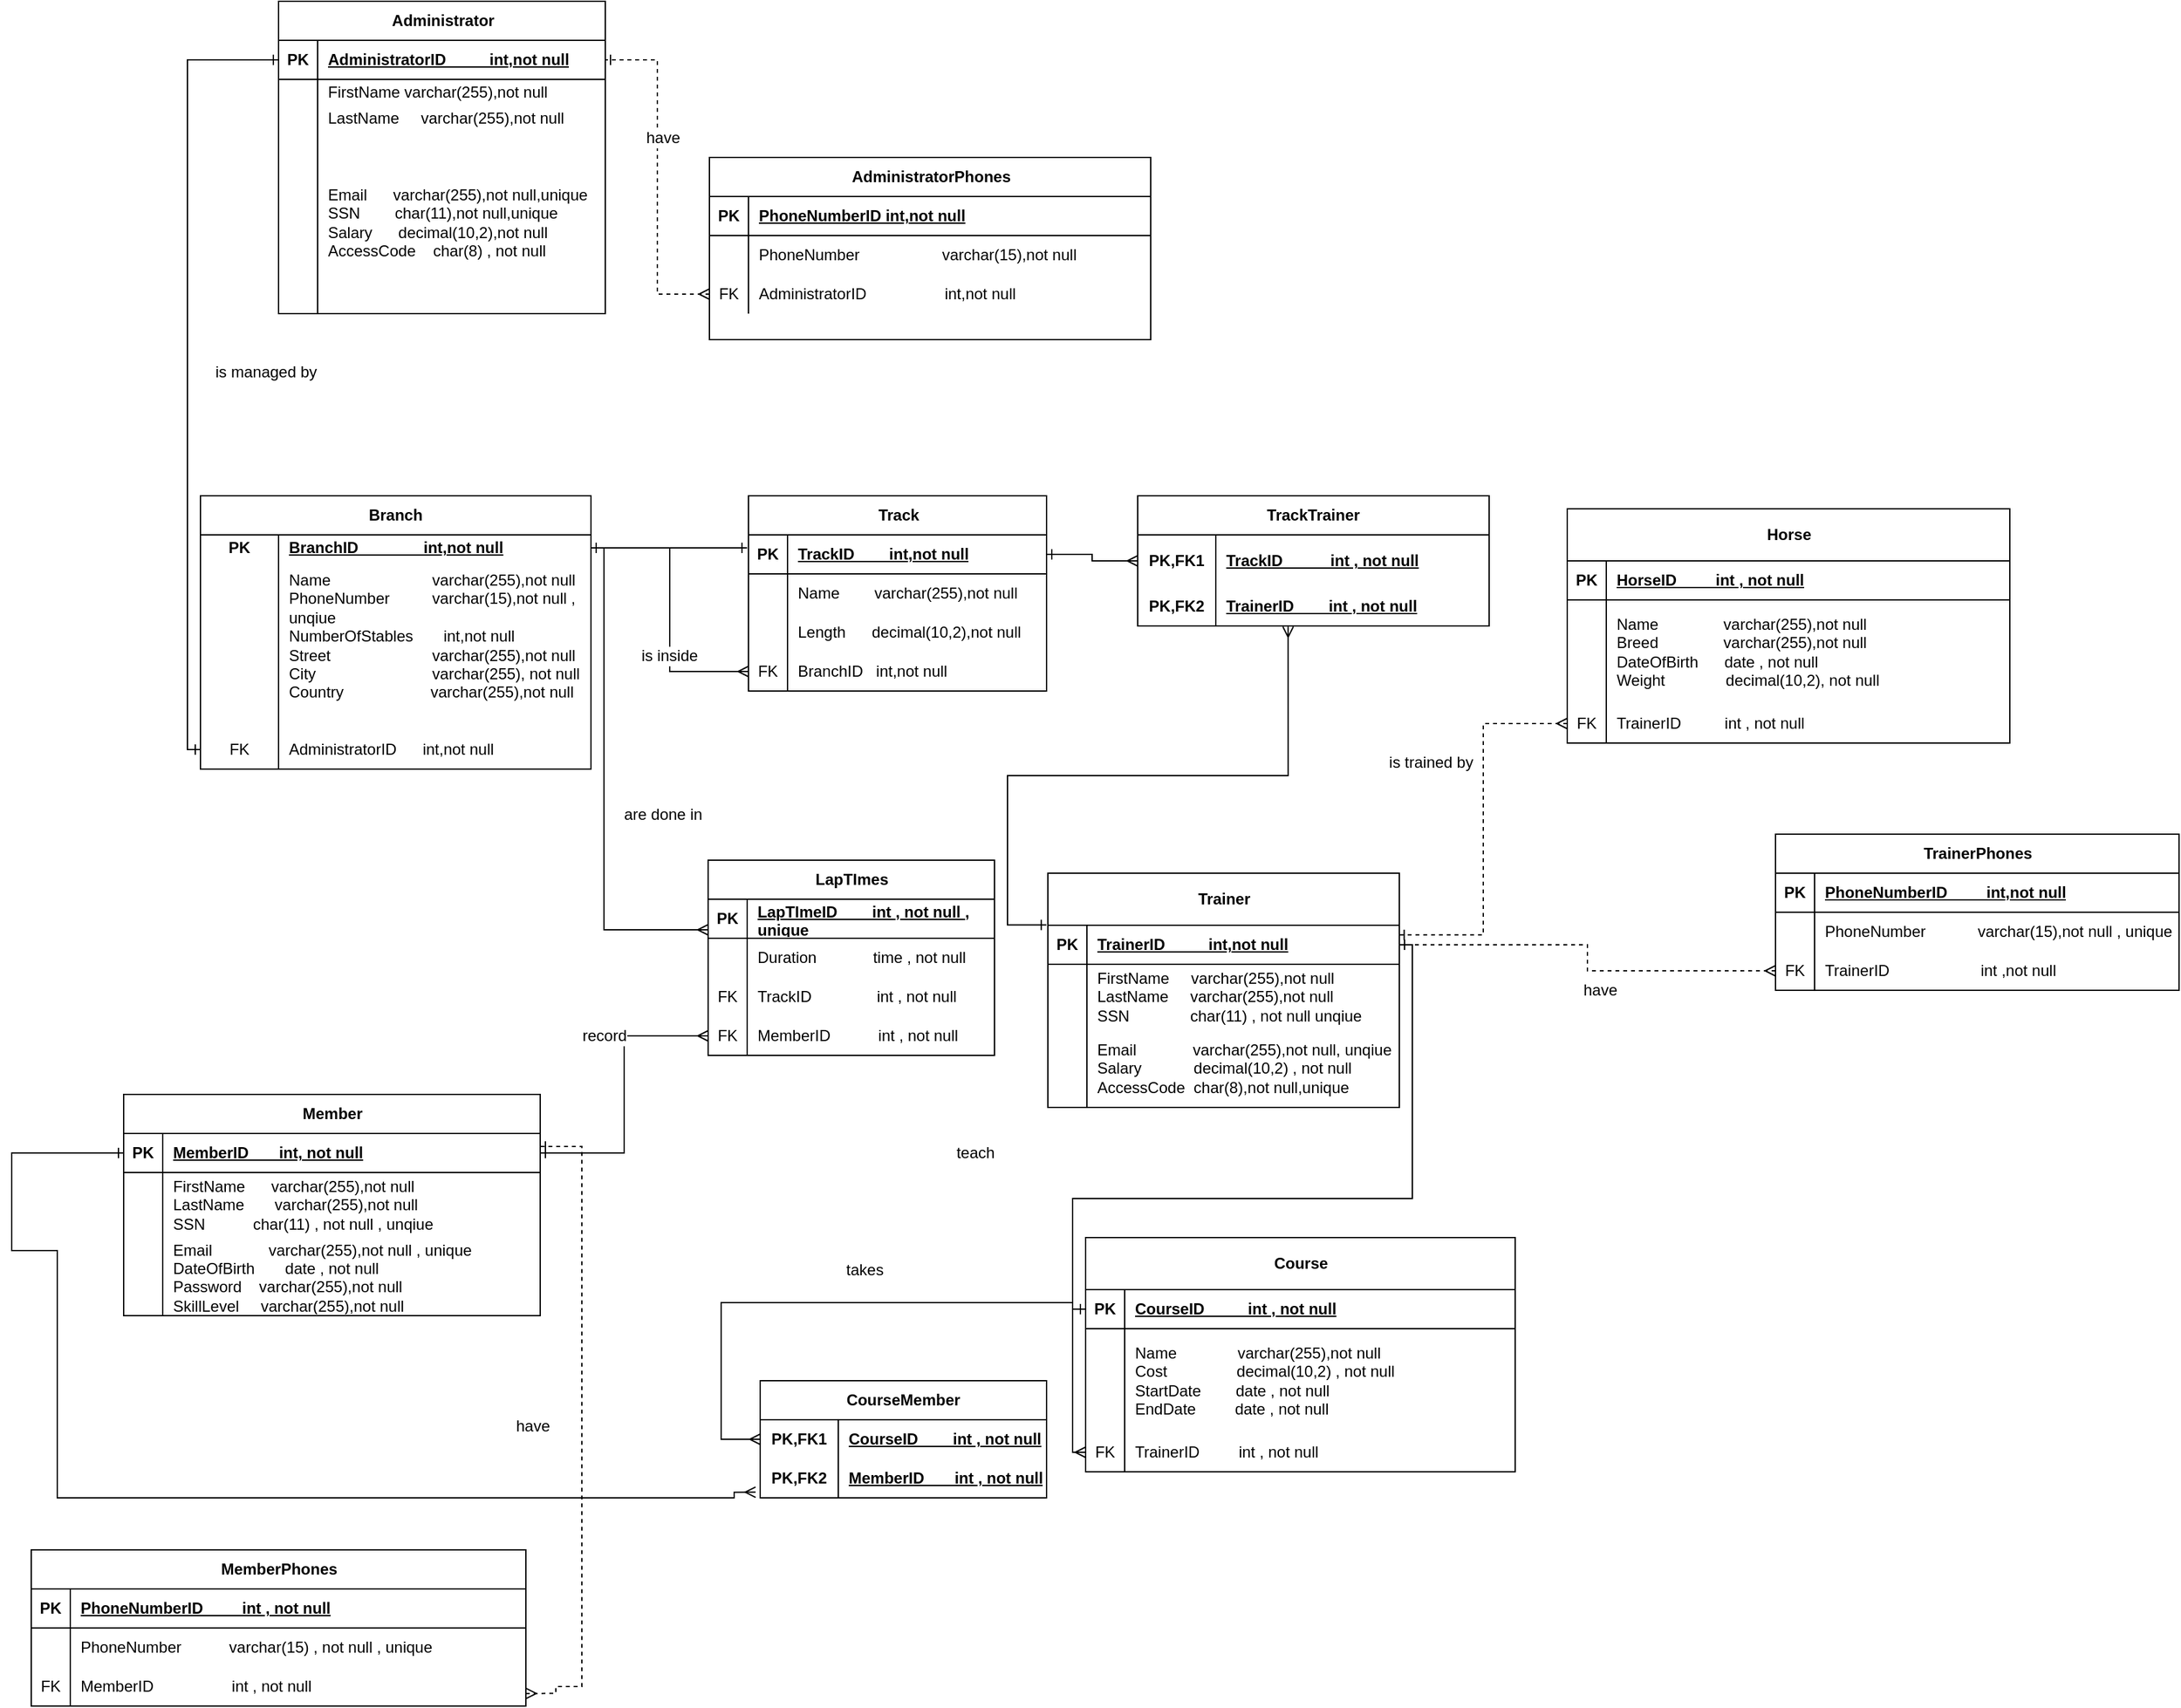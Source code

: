 <mxfile version="24.2.5" type="github" pages="2">
  <diagram id="R2lEEEUBdFMjLlhIrx00" name="Page-1">
    <mxGraphModel dx="4947" dy="2791" grid="1" gridSize="10" guides="1" tooltips="1" connect="1" arrows="1" fold="1" page="1" pageScale="1" pageWidth="850" pageHeight="1100" math="0" shadow="0" extFonts="Permanent Marker^https://fonts.googleapis.com/css?family=Permanent+Marker">
      <root>
        <mxCell id="0" />
        <mxCell id="1" parent="0" />
        <mxCell id="lIeaWctdQhIaVMJy9jY4-14" value="&lt;font face=&quot;Helvetica&quot;&gt;Branch&lt;/font&gt;" style="shape=table;startSize=30;container=1;collapsible=1;childLayout=tableLayout;fixedRows=1;rowLines=0;fontStyle=1;align=center;resizeLast=1;html=1;whiteSpace=wrap;" parent="1" vertex="1">
          <mxGeometry x="-840" y="30" width="300" height="210" as="geometry" />
        </mxCell>
        <mxCell id="lIeaWctdQhIaVMJy9jY4-15" value="" style="shape=tableRow;horizontal=0;startSize=0;swimlaneHead=0;swimlaneBody=0;fillColor=none;collapsible=0;dropTarget=0;points=[[0,0.5],[1,0.5]];portConstraint=eastwest;top=0;left=0;right=0;bottom=0;html=1;" parent="lIeaWctdQhIaVMJy9jY4-14" vertex="1">
          <mxGeometry y="30" width="300" height="20" as="geometry" />
        </mxCell>
        <mxCell id="lIeaWctdQhIaVMJy9jY4-16" value="PK" style="shape=partialRectangle;connectable=0;fillColor=none;top=0;left=0;bottom=0;right=0;fontStyle=1;overflow=hidden;html=1;whiteSpace=wrap;" parent="lIeaWctdQhIaVMJy9jY4-15" vertex="1">
          <mxGeometry width="60" height="20" as="geometry">
            <mxRectangle width="60" height="20" as="alternateBounds" />
          </mxGeometry>
        </mxCell>
        <mxCell id="lIeaWctdQhIaVMJy9jY4-17" value="&lt;code&gt;&lt;font face=&quot;Helvetica&quot;&gt;BranchID&amp;nbsp;&amp;nbsp;&amp;nbsp;&amp;nbsp;&amp;nbsp;&amp;nbsp;&amp;nbsp;&amp;nbsp;&amp;nbsp;&amp;nbsp;&amp;nbsp;&amp;nbsp;&amp;nbsp;&amp;nbsp; int,not null&lt;/font&gt;&lt;/code&gt;" style="shape=partialRectangle;connectable=0;fillColor=none;top=0;left=0;bottom=0;right=0;align=left;spacingLeft=6;fontStyle=5;overflow=hidden;html=1;whiteSpace=wrap;" parent="lIeaWctdQhIaVMJy9jY4-15" vertex="1">
          <mxGeometry x="60" width="240" height="20" as="geometry">
            <mxRectangle width="240" height="20" as="alternateBounds" />
          </mxGeometry>
        </mxCell>
        <mxCell id="lIeaWctdQhIaVMJy9jY4-21" value="" style="shape=tableRow;horizontal=0;startSize=0;swimlaneHead=0;swimlaneBody=0;fillColor=none;collapsible=0;dropTarget=0;points=[[0,0.5],[1,0.5]];portConstraint=eastwest;top=0;left=0;right=0;bottom=0;html=1;" parent="lIeaWctdQhIaVMJy9jY4-14" vertex="1">
          <mxGeometry y="50" width="300" height="130" as="geometry" />
        </mxCell>
        <mxCell id="lIeaWctdQhIaVMJy9jY4-22" value="" style="shape=partialRectangle;connectable=0;fillColor=none;top=0;left=0;bottom=0;right=0;editable=1;overflow=hidden;html=1;whiteSpace=wrap;" parent="lIeaWctdQhIaVMJy9jY4-21" vertex="1">
          <mxGeometry width="60" height="130" as="geometry">
            <mxRectangle width="60" height="130" as="alternateBounds" />
          </mxGeometry>
        </mxCell>
        <mxCell id="lIeaWctdQhIaVMJy9jY4-23" value="&lt;div&gt;&lt;font face=&quot;Helvetica&quot;&gt;Name&amp;nbsp;&amp;nbsp;&amp;nbsp;&amp;nbsp;&amp;nbsp;&amp;nbsp;&amp;nbsp;&amp;nbsp; &lt;span style=&quot;white-space: pre;&quot;&gt;&#x9;&lt;/span&gt;&lt;span style=&quot;white-space: pre;&quot;&gt;&#x9; &lt;/span&gt;varchar(255),not null&lt;br&gt;&lt;/font&gt;&lt;/div&gt;&lt;div&gt;&lt;font face=&quot;Helvetica&quot;&gt;PhoneNumber &lt;span style=&quot;white-space: pre;&quot;&gt;&#x9;&lt;/span&gt; varchar(15),not null , unqiue&lt;br&gt;&lt;/font&gt;&lt;/div&gt;&lt;div&gt;&lt;font face=&quot;6crzi80NNjnnT6Y-nknp&quot;&gt;NumberOfStables&amp;nbsp;&amp;nbsp;&amp;nbsp;&amp;nbsp;&amp;nbsp;&amp;nbsp; int,not null&lt;br&gt;&lt;/font&gt;&lt;/div&gt;&lt;div&gt;&lt;font face=&quot;6crzi80NNjnnT6Y-nknp&quot;&gt;Street&amp;nbsp;&amp;nbsp;&amp;nbsp;&amp;nbsp;&amp;nbsp;&amp;nbsp;&amp;nbsp;&amp;nbsp; &amp;nbsp; &amp;nbsp; &amp;nbsp; &amp;nbsp;&amp;nbsp;&lt;span style=&quot;white-space: pre;&quot;&gt;&#x9;&lt;/span&gt; varchar(255),not null&lt;br&gt;&lt;/font&gt;&lt;/div&gt;&lt;div&gt;&lt;font face=&quot;6crzi80NNjnnT6Y-nknp&quot;&gt;City&amp;nbsp;&amp;nbsp;&amp;nbsp;&amp;nbsp;&amp;nbsp;&amp;nbsp;&amp;nbsp;&amp;nbsp;&amp;nbsp;&amp;nbsp;&amp;nbsp;&amp;nbsp;&amp;nbsp;&amp;nbsp;&amp;nbsp;&amp;nbsp;&amp;nbsp;&amp;nbsp;&amp;nbsp;&amp;nbsp;&lt;span style=&quot;white-space: pre;&quot;&gt;&#x9;&lt;/span&gt; varchar(255), not null&lt;br&gt;&lt;/font&gt;&lt;/div&gt;&lt;div&gt;&lt;font face=&quot;6crzi80NNjnnT6Y-nknp&quot;&gt;Country&amp;nbsp;&amp;nbsp;&amp;nbsp;&amp;nbsp;&amp;nbsp;&amp;nbsp;&amp;nbsp;&amp;nbsp;&amp;nbsp;&amp;nbsp;&amp;nbsp;&amp;nbsp;&amp;nbsp;&amp;nbsp;&amp;nbsp;&amp;nbsp;&amp;nbsp;&amp;nbsp;&amp;nbsp; varchar(255),not null&lt;br&gt;&lt;/font&gt;&lt;/div&gt;&lt;div&gt;&lt;font face=&quot;6crzi80NNjnnT6Y-nknp&quot;&gt;&lt;br&gt;&lt;/font&gt;&lt;/div&gt;" style="shape=partialRectangle;connectable=0;fillColor=none;top=0;left=0;bottom=0;right=0;align=left;spacingLeft=6;overflow=hidden;html=1;whiteSpace=wrap;" parent="lIeaWctdQhIaVMJy9jY4-21" vertex="1">
          <mxGeometry x="60" width="240" height="130" as="geometry">
            <mxRectangle width="240" height="130" as="alternateBounds" />
          </mxGeometry>
        </mxCell>
        <mxCell id="lIeaWctdQhIaVMJy9jY4-24" value="" style="shape=tableRow;horizontal=0;startSize=0;swimlaneHead=0;swimlaneBody=0;fillColor=none;collapsible=0;dropTarget=0;points=[[0,0.5],[1,0.5]];portConstraint=eastwest;top=0;left=0;right=0;bottom=0;html=1;" parent="lIeaWctdQhIaVMJy9jY4-14" vertex="1">
          <mxGeometry y="180" width="300" height="30" as="geometry" />
        </mxCell>
        <mxCell id="lIeaWctdQhIaVMJy9jY4-25" value="FK" style="shape=partialRectangle;connectable=0;fillColor=none;top=0;left=0;bottom=0;right=0;editable=1;overflow=hidden;html=1;whiteSpace=wrap;" parent="lIeaWctdQhIaVMJy9jY4-24" vertex="1">
          <mxGeometry width="60" height="30" as="geometry">
            <mxRectangle width="60" height="30" as="alternateBounds" />
          </mxGeometry>
        </mxCell>
        <mxCell id="lIeaWctdQhIaVMJy9jY4-26" value="&lt;code&gt;&lt;font face=&quot;Helvetica&quot;&gt;AdministratorID&amp;nbsp;&amp;nbsp;&amp;nbsp;&amp;nbsp;&amp;nbsp; int,not null&lt;br&gt;&lt;/font&gt;&lt;/code&gt;" style="shape=partialRectangle;connectable=0;fillColor=none;top=0;left=0;bottom=0;right=0;align=left;spacingLeft=6;overflow=hidden;html=1;whiteSpace=wrap;" parent="lIeaWctdQhIaVMJy9jY4-24" vertex="1">
          <mxGeometry x="60" width="240" height="30" as="geometry">
            <mxRectangle width="240" height="30" as="alternateBounds" />
          </mxGeometry>
        </mxCell>
        <mxCell id="lIeaWctdQhIaVMJy9jY4-27" value="Administrator" style="shape=table;startSize=30;container=1;collapsible=1;childLayout=tableLayout;fixedRows=1;rowLines=0;fontStyle=1;align=center;resizeLast=1;html=1;" parent="1" vertex="1">
          <mxGeometry x="-780" y="-350" width="251" height="240" as="geometry" />
        </mxCell>
        <mxCell id="lIeaWctdQhIaVMJy9jY4-28" value="" style="shape=tableRow;horizontal=0;startSize=0;swimlaneHead=0;swimlaneBody=0;fillColor=none;collapsible=0;dropTarget=0;points=[[0,0.5],[1,0.5]];portConstraint=eastwest;top=0;left=0;right=0;bottom=1;" parent="lIeaWctdQhIaVMJy9jY4-27" vertex="1">
          <mxGeometry y="30" width="251" height="30" as="geometry" />
        </mxCell>
        <mxCell id="lIeaWctdQhIaVMJy9jY4-29" value="PK" style="shape=partialRectangle;connectable=0;fillColor=none;top=0;left=0;bottom=0;right=0;fontStyle=1;overflow=hidden;whiteSpace=wrap;html=1;" parent="lIeaWctdQhIaVMJy9jY4-28" vertex="1">
          <mxGeometry width="30" height="30" as="geometry">
            <mxRectangle width="30" height="30" as="alternateBounds" />
          </mxGeometry>
        </mxCell>
        <mxCell id="lIeaWctdQhIaVMJy9jY4-30" value="AdministratorID&amp;nbsp;&amp;nbsp;&amp;nbsp;&amp;nbsp;&amp;nbsp;&amp;nbsp;&amp;nbsp;&amp;nbsp;&amp;nbsp; int,not null" style="shape=partialRectangle;connectable=0;fillColor=none;top=0;left=0;bottom=0;right=0;align=left;spacingLeft=6;fontStyle=5;overflow=hidden;whiteSpace=wrap;html=1;" parent="lIeaWctdQhIaVMJy9jY4-28" vertex="1">
          <mxGeometry x="30" width="221" height="30" as="geometry">
            <mxRectangle width="221" height="30" as="alternateBounds" />
          </mxGeometry>
        </mxCell>
        <mxCell id="lIeaWctdQhIaVMJy9jY4-31" value="" style="shape=tableRow;horizontal=0;startSize=0;swimlaneHead=0;swimlaneBody=0;fillColor=none;collapsible=0;dropTarget=0;points=[[0,0.5],[1,0.5]];portConstraint=eastwest;top=0;left=0;right=0;bottom=0;" parent="lIeaWctdQhIaVMJy9jY4-27" vertex="1">
          <mxGeometry y="60" width="251" height="20" as="geometry" />
        </mxCell>
        <mxCell id="lIeaWctdQhIaVMJy9jY4-32" value="" style="shape=partialRectangle;connectable=0;fillColor=none;top=0;left=0;bottom=0;right=0;editable=1;overflow=hidden;whiteSpace=wrap;html=1;" parent="lIeaWctdQhIaVMJy9jY4-31" vertex="1">
          <mxGeometry width="30" height="20" as="geometry">
            <mxRectangle width="30" height="20" as="alternateBounds" />
          </mxGeometry>
        </mxCell>
        <mxCell id="lIeaWctdQhIaVMJy9jY4-33" value="FirstName varchar(255),not null" style="shape=partialRectangle;connectable=0;fillColor=none;top=0;left=0;bottom=0;right=0;align=left;spacingLeft=6;overflow=hidden;whiteSpace=wrap;html=1;" parent="lIeaWctdQhIaVMJy9jY4-31" vertex="1">
          <mxGeometry x="30" width="221" height="20" as="geometry">
            <mxRectangle width="221" height="20" as="alternateBounds" />
          </mxGeometry>
        </mxCell>
        <mxCell id="lIeaWctdQhIaVMJy9jY4-34" value="" style="shape=tableRow;horizontal=0;startSize=0;swimlaneHead=0;swimlaneBody=0;fillColor=none;collapsible=0;dropTarget=0;points=[[0,0.5],[1,0.5]];portConstraint=eastwest;top=0;left=0;right=0;bottom=0;" parent="lIeaWctdQhIaVMJy9jY4-27" vertex="1">
          <mxGeometry y="80" width="251" height="20" as="geometry" />
        </mxCell>
        <mxCell id="lIeaWctdQhIaVMJy9jY4-35" value="" style="shape=partialRectangle;connectable=0;fillColor=none;top=0;left=0;bottom=0;right=0;editable=1;overflow=hidden;whiteSpace=wrap;html=1;" parent="lIeaWctdQhIaVMJy9jY4-34" vertex="1">
          <mxGeometry width="30" height="20" as="geometry">
            <mxRectangle width="30" height="20" as="alternateBounds" />
          </mxGeometry>
        </mxCell>
        <mxCell id="lIeaWctdQhIaVMJy9jY4-36" value="LastName&amp;nbsp;&amp;nbsp;&amp;nbsp;&amp;nbsp; varchar(255),not null" style="shape=partialRectangle;connectable=0;fillColor=none;top=0;left=0;bottom=0;right=0;align=left;spacingLeft=6;overflow=hidden;whiteSpace=wrap;html=1;" parent="lIeaWctdQhIaVMJy9jY4-34" vertex="1">
          <mxGeometry x="30" width="221" height="20" as="geometry">
            <mxRectangle width="221" height="20" as="alternateBounds" />
          </mxGeometry>
        </mxCell>
        <mxCell id="lIeaWctdQhIaVMJy9jY4-37" value="" style="shape=tableRow;horizontal=0;startSize=0;swimlaneHead=0;swimlaneBody=0;fillColor=none;collapsible=0;dropTarget=0;points=[[0,0.5],[1,0.5]];portConstraint=eastwest;top=0;left=0;right=0;bottom=0;" parent="lIeaWctdQhIaVMJy9jY4-27" vertex="1">
          <mxGeometry y="100" width="251" height="140" as="geometry" />
        </mxCell>
        <mxCell id="lIeaWctdQhIaVMJy9jY4-38" value="" style="shape=partialRectangle;connectable=0;fillColor=none;top=0;left=0;bottom=0;right=0;editable=1;overflow=hidden;whiteSpace=wrap;html=1;" parent="lIeaWctdQhIaVMJy9jY4-37" vertex="1">
          <mxGeometry width="30" height="140" as="geometry">
            <mxRectangle width="30" height="140" as="alternateBounds" />
          </mxGeometry>
        </mxCell>
        <mxCell id="lIeaWctdQhIaVMJy9jY4-39" value="&lt;div&gt;Email&amp;nbsp;&amp;nbsp;&amp;nbsp;&amp;nbsp;&amp;nbsp; varchar(255),not null,unique&lt;br&gt;&lt;/div&gt;&lt;div&gt;SSN&amp;nbsp;&amp;nbsp;&amp;nbsp;&amp;nbsp;&amp;nbsp;&amp;nbsp;&amp;nbsp; char(11),not null,unique&lt;br&gt;&lt;/div&gt;&lt;div&gt;Salary&amp;nbsp;&amp;nbsp;&amp;nbsp;&amp;nbsp;&amp;nbsp; decimal(10,2),not null&lt;br&gt;&lt;/div&gt;&lt;div&gt;AccessCode&amp;nbsp;&amp;nbsp;&amp;nbsp; char(8) , not null&lt;br&gt;&lt;/div&gt;" style="shape=partialRectangle;connectable=0;fillColor=none;top=0;left=0;bottom=0;right=0;align=left;spacingLeft=6;overflow=hidden;whiteSpace=wrap;html=1;" parent="lIeaWctdQhIaVMJy9jY4-37" vertex="1">
          <mxGeometry x="30" width="221" height="140" as="geometry">
            <mxRectangle width="221" height="140" as="alternateBounds" />
          </mxGeometry>
        </mxCell>
        <mxCell id="lIeaWctdQhIaVMJy9jY4-40" value="AdministratorPhones" style="shape=table;startSize=30;container=1;collapsible=1;childLayout=tableLayout;fixedRows=1;rowLines=0;fontStyle=1;align=center;resizeLast=1;html=1;" parent="1" vertex="1">
          <mxGeometry x="-449" y="-230" width="339" height="140" as="geometry" />
        </mxCell>
        <mxCell id="lIeaWctdQhIaVMJy9jY4-41" value="" style="shape=tableRow;horizontal=0;startSize=0;swimlaneHead=0;swimlaneBody=0;fillColor=none;collapsible=0;dropTarget=0;points=[[0,0.5],[1,0.5]];portConstraint=eastwest;top=0;left=0;right=0;bottom=1;" parent="lIeaWctdQhIaVMJy9jY4-40" vertex="1">
          <mxGeometry y="30" width="339" height="30" as="geometry" />
        </mxCell>
        <mxCell id="lIeaWctdQhIaVMJy9jY4-42" value="PK" style="shape=partialRectangle;connectable=0;fillColor=none;top=0;left=0;bottom=0;right=0;fontStyle=1;overflow=hidden;whiteSpace=wrap;html=1;" parent="lIeaWctdQhIaVMJy9jY4-41" vertex="1">
          <mxGeometry width="30" height="30" as="geometry">
            <mxRectangle width="30" height="30" as="alternateBounds" />
          </mxGeometry>
        </mxCell>
        <mxCell id="lIeaWctdQhIaVMJy9jY4-43" value="PhoneNumberID int,not null" style="shape=partialRectangle;connectable=0;fillColor=none;top=0;left=0;bottom=0;right=0;align=left;spacingLeft=6;fontStyle=5;overflow=hidden;whiteSpace=wrap;html=1;" parent="lIeaWctdQhIaVMJy9jY4-41" vertex="1">
          <mxGeometry x="30" width="309" height="30" as="geometry">
            <mxRectangle width="309" height="30" as="alternateBounds" />
          </mxGeometry>
        </mxCell>
        <mxCell id="lIeaWctdQhIaVMJy9jY4-44" value="" style="shape=tableRow;horizontal=0;startSize=0;swimlaneHead=0;swimlaneBody=0;fillColor=none;collapsible=0;dropTarget=0;points=[[0,0.5],[1,0.5]];portConstraint=eastwest;top=0;left=0;right=0;bottom=0;" parent="lIeaWctdQhIaVMJy9jY4-40" vertex="1">
          <mxGeometry y="60" width="339" height="30" as="geometry" />
        </mxCell>
        <mxCell id="lIeaWctdQhIaVMJy9jY4-45" value="" style="shape=partialRectangle;connectable=0;fillColor=none;top=0;left=0;bottom=0;right=0;editable=1;overflow=hidden;whiteSpace=wrap;html=1;" parent="lIeaWctdQhIaVMJy9jY4-44" vertex="1">
          <mxGeometry width="30" height="30" as="geometry">
            <mxRectangle width="30" height="30" as="alternateBounds" />
          </mxGeometry>
        </mxCell>
        <mxCell id="lIeaWctdQhIaVMJy9jY4-46" value="PhoneNumber&amp;nbsp;&amp;nbsp;&amp;nbsp;&amp;nbsp;&amp;nbsp;&amp;nbsp;&amp;nbsp;&amp;nbsp;&amp;nbsp;&amp;nbsp;&amp;nbsp;&amp;nbsp;&amp;nbsp;&amp;nbsp;&amp;nbsp;&amp;nbsp;&amp;nbsp;&amp;nbsp; varchar(15),not null" style="shape=partialRectangle;connectable=0;fillColor=none;top=0;left=0;bottom=0;right=0;align=left;spacingLeft=6;overflow=hidden;whiteSpace=wrap;html=1;" parent="lIeaWctdQhIaVMJy9jY4-44" vertex="1">
          <mxGeometry x="30" width="309" height="30" as="geometry">
            <mxRectangle width="309" height="30" as="alternateBounds" />
          </mxGeometry>
        </mxCell>
        <mxCell id="lIeaWctdQhIaVMJy9jY4-50" value="" style="shape=tableRow;horizontal=0;startSize=0;swimlaneHead=0;swimlaneBody=0;fillColor=none;collapsible=0;dropTarget=0;points=[[0,0.5],[1,0.5]];portConstraint=eastwest;top=0;left=0;right=0;bottom=0;" parent="lIeaWctdQhIaVMJy9jY4-40" vertex="1">
          <mxGeometry y="90" width="339" height="30" as="geometry" />
        </mxCell>
        <mxCell id="lIeaWctdQhIaVMJy9jY4-51" value="FK" style="shape=partialRectangle;connectable=0;fillColor=none;top=0;left=0;bottom=0;right=0;editable=1;overflow=hidden;whiteSpace=wrap;html=1;" parent="lIeaWctdQhIaVMJy9jY4-50" vertex="1">
          <mxGeometry width="30" height="30" as="geometry">
            <mxRectangle width="30" height="30" as="alternateBounds" />
          </mxGeometry>
        </mxCell>
        <mxCell id="lIeaWctdQhIaVMJy9jY4-52" value="AdministratorID&amp;nbsp;&amp;nbsp;&amp;nbsp;&amp;nbsp;&amp;nbsp;&amp;nbsp;&amp;nbsp;&amp;nbsp;&amp;nbsp;&amp;nbsp;&amp;nbsp;&amp;nbsp;&amp;nbsp;&amp;nbsp;&amp;nbsp;&amp;nbsp;&amp;nbsp; int,not null" style="shape=partialRectangle;connectable=0;fillColor=none;top=0;left=0;bottom=0;right=0;align=left;spacingLeft=6;overflow=hidden;whiteSpace=wrap;html=1;" parent="lIeaWctdQhIaVMJy9jY4-50" vertex="1">
          <mxGeometry x="30" width="309" height="30" as="geometry">
            <mxRectangle width="309" height="30" as="alternateBounds" />
          </mxGeometry>
        </mxCell>
        <mxCell id="lIeaWctdQhIaVMJy9jY4-53" value="Track" style="shape=table;startSize=30;container=1;collapsible=1;childLayout=tableLayout;fixedRows=1;rowLines=0;fontStyle=1;align=center;resizeLast=1;html=1;" parent="1" vertex="1">
          <mxGeometry x="-419" y="30" width="229" height="150" as="geometry" />
        </mxCell>
        <mxCell id="lIeaWctdQhIaVMJy9jY4-54" value="" style="shape=tableRow;horizontal=0;startSize=0;swimlaneHead=0;swimlaneBody=0;fillColor=none;collapsible=0;dropTarget=0;points=[[0,0.5],[1,0.5]];portConstraint=eastwest;top=0;left=0;right=0;bottom=1;" parent="lIeaWctdQhIaVMJy9jY4-53" vertex="1">
          <mxGeometry y="30" width="229" height="30" as="geometry" />
        </mxCell>
        <mxCell id="lIeaWctdQhIaVMJy9jY4-55" value="PK" style="shape=partialRectangle;connectable=0;fillColor=none;top=0;left=0;bottom=0;right=0;fontStyle=1;overflow=hidden;whiteSpace=wrap;html=1;" parent="lIeaWctdQhIaVMJy9jY4-54" vertex="1">
          <mxGeometry width="30" height="30" as="geometry">
            <mxRectangle width="30" height="30" as="alternateBounds" />
          </mxGeometry>
        </mxCell>
        <mxCell id="lIeaWctdQhIaVMJy9jY4-56" value="TrackID&amp;nbsp;&amp;nbsp;&amp;nbsp;&amp;nbsp;&amp;nbsp;&amp;nbsp;&amp;nbsp; int,not null" style="shape=partialRectangle;connectable=0;fillColor=none;top=0;left=0;bottom=0;right=0;align=left;spacingLeft=6;fontStyle=5;overflow=hidden;whiteSpace=wrap;html=1;" parent="lIeaWctdQhIaVMJy9jY4-54" vertex="1">
          <mxGeometry x="30" width="199" height="30" as="geometry">
            <mxRectangle width="199" height="30" as="alternateBounds" />
          </mxGeometry>
        </mxCell>
        <mxCell id="lIeaWctdQhIaVMJy9jY4-57" value="" style="shape=tableRow;horizontal=0;startSize=0;swimlaneHead=0;swimlaneBody=0;fillColor=none;collapsible=0;dropTarget=0;points=[[0,0.5],[1,0.5]];portConstraint=eastwest;top=0;left=0;right=0;bottom=0;" parent="lIeaWctdQhIaVMJy9jY4-53" vertex="1">
          <mxGeometry y="60" width="229" height="30" as="geometry" />
        </mxCell>
        <mxCell id="lIeaWctdQhIaVMJy9jY4-58" value="" style="shape=partialRectangle;connectable=0;fillColor=none;top=0;left=0;bottom=0;right=0;editable=1;overflow=hidden;whiteSpace=wrap;html=1;" parent="lIeaWctdQhIaVMJy9jY4-57" vertex="1">
          <mxGeometry width="30" height="30" as="geometry">
            <mxRectangle width="30" height="30" as="alternateBounds" />
          </mxGeometry>
        </mxCell>
        <mxCell id="lIeaWctdQhIaVMJy9jY4-59" value="Name&amp;nbsp;&amp;nbsp;&amp;nbsp;&amp;nbsp;&amp;nbsp;&amp;nbsp;&amp;nbsp; &lt;font face=&quot;6crzi80NNjnnT6Y-nknp&quot;&gt;varchar(255),not null&lt;/font&gt;" style="shape=partialRectangle;connectable=0;fillColor=none;top=0;left=0;bottom=0;right=0;align=left;spacingLeft=6;overflow=hidden;whiteSpace=wrap;html=1;" parent="lIeaWctdQhIaVMJy9jY4-57" vertex="1">
          <mxGeometry x="30" width="199" height="30" as="geometry">
            <mxRectangle width="199" height="30" as="alternateBounds" />
          </mxGeometry>
        </mxCell>
        <mxCell id="lIeaWctdQhIaVMJy9jY4-60" value="" style="shape=tableRow;horizontal=0;startSize=0;swimlaneHead=0;swimlaneBody=0;fillColor=none;collapsible=0;dropTarget=0;points=[[0,0.5],[1,0.5]];portConstraint=eastwest;top=0;left=0;right=0;bottom=0;" parent="lIeaWctdQhIaVMJy9jY4-53" vertex="1">
          <mxGeometry y="90" width="229" height="30" as="geometry" />
        </mxCell>
        <mxCell id="lIeaWctdQhIaVMJy9jY4-61" value="" style="shape=partialRectangle;connectable=0;fillColor=none;top=0;left=0;bottom=0;right=0;editable=1;overflow=hidden;whiteSpace=wrap;html=1;" parent="lIeaWctdQhIaVMJy9jY4-60" vertex="1">
          <mxGeometry width="30" height="30" as="geometry">
            <mxRectangle width="30" height="30" as="alternateBounds" />
          </mxGeometry>
        </mxCell>
        <mxCell id="lIeaWctdQhIaVMJy9jY4-62" value="Length&amp;nbsp;&amp;nbsp;&amp;nbsp;&amp;nbsp;&amp;nbsp; decimal(10,2),not null" style="shape=partialRectangle;connectable=0;fillColor=none;top=0;left=0;bottom=0;right=0;align=left;spacingLeft=6;overflow=hidden;whiteSpace=wrap;html=1;" parent="lIeaWctdQhIaVMJy9jY4-60" vertex="1">
          <mxGeometry x="30" width="199" height="30" as="geometry">
            <mxRectangle width="199" height="30" as="alternateBounds" />
          </mxGeometry>
        </mxCell>
        <mxCell id="lIeaWctdQhIaVMJy9jY4-63" value="" style="shape=tableRow;horizontal=0;startSize=0;swimlaneHead=0;swimlaneBody=0;fillColor=none;collapsible=0;dropTarget=0;points=[[0,0.5],[1,0.5]];portConstraint=eastwest;top=0;left=0;right=0;bottom=0;" parent="lIeaWctdQhIaVMJy9jY4-53" vertex="1">
          <mxGeometry y="120" width="229" height="30" as="geometry" />
        </mxCell>
        <mxCell id="lIeaWctdQhIaVMJy9jY4-64" value="FK" style="shape=partialRectangle;connectable=0;fillColor=none;top=0;left=0;bottom=0;right=0;editable=1;overflow=hidden;whiteSpace=wrap;html=1;" parent="lIeaWctdQhIaVMJy9jY4-63" vertex="1">
          <mxGeometry width="30" height="30" as="geometry">
            <mxRectangle width="30" height="30" as="alternateBounds" />
          </mxGeometry>
        </mxCell>
        <mxCell id="lIeaWctdQhIaVMJy9jY4-65" value="BranchID&amp;nbsp;&amp;nbsp; int,not null" style="shape=partialRectangle;connectable=0;fillColor=none;top=0;left=0;bottom=0;right=0;align=left;spacingLeft=6;overflow=hidden;whiteSpace=wrap;html=1;" parent="lIeaWctdQhIaVMJy9jY4-63" vertex="1">
          <mxGeometry x="30" width="199" height="30" as="geometry">
            <mxRectangle width="199" height="30" as="alternateBounds" />
          </mxGeometry>
        </mxCell>
        <mxCell id="lIeaWctdQhIaVMJy9jY4-66" value="Trainer" style="shape=table;startSize=40;container=1;collapsible=1;childLayout=tableLayout;fixedRows=1;rowLines=0;fontStyle=1;align=center;resizeLast=1;html=1;" parent="1" vertex="1">
          <mxGeometry x="-189" y="320" width="270" height="180" as="geometry" />
        </mxCell>
        <mxCell id="lIeaWctdQhIaVMJy9jY4-67" value="" style="shape=tableRow;horizontal=0;startSize=0;swimlaneHead=0;swimlaneBody=0;fillColor=none;collapsible=0;dropTarget=0;points=[[0,0.5],[1,0.5]];portConstraint=eastwest;top=0;left=0;right=0;bottom=1;" parent="lIeaWctdQhIaVMJy9jY4-66" vertex="1">
          <mxGeometry y="40" width="270" height="30" as="geometry" />
        </mxCell>
        <mxCell id="lIeaWctdQhIaVMJy9jY4-68" value="PK" style="shape=partialRectangle;connectable=0;fillColor=none;top=0;left=0;bottom=0;right=0;fontStyle=1;overflow=hidden;whiteSpace=wrap;html=1;" parent="lIeaWctdQhIaVMJy9jY4-67" vertex="1">
          <mxGeometry width="30" height="30" as="geometry">
            <mxRectangle width="30" height="30" as="alternateBounds" />
          </mxGeometry>
        </mxCell>
        <mxCell id="lIeaWctdQhIaVMJy9jY4-69" value="TrainerID&amp;nbsp;&amp;nbsp;&amp;nbsp;&amp;nbsp;&amp;nbsp;&amp;nbsp;&amp;nbsp;&amp;nbsp;&amp;nbsp; int,not null" style="shape=partialRectangle;connectable=0;fillColor=none;top=0;left=0;bottom=0;right=0;align=left;spacingLeft=6;fontStyle=5;overflow=hidden;whiteSpace=wrap;html=1;" parent="lIeaWctdQhIaVMJy9jY4-67" vertex="1">
          <mxGeometry x="30" width="240" height="30" as="geometry">
            <mxRectangle width="240" height="30" as="alternateBounds" />
          </mxGeometry>
        </mxCell>
        <mxCell id="lIeaWctdQhIaVMJy9jY4-70" value="" style="shape=tableRow;horizontal=0;startSize=0;swimlaneHead=0;swimlaneBody=0;fillColor=none;collapsible=0;dropTarget=0;points=[[0,0.5],[1,0.5]];portConstraint=eastwest;top=0;left=0;right=0;bottom=0;" parent="lIeaWctdQhIaVMJy9jY4-66" vertex="1">
          <mxGeometry y="70" width="270" height="50" as="geometry" />
        </mxCell>
        <mxCell id="lIeaWctdQhIaVMJy9jY4-71" value="" style="shape=partialRectangle;connectable=0;fillColor=none;top=0;left=0;bottom=0;right=0;editable=1;overflow=hidden;whiteSpace=wrap;html=1;" parent="lIeaWctdQhIaVMJy9jY4-70" vertex="1">
          <mxGeometry width="30" height="50" as="geometry">
            <mxRectangle width="30" height="50" as="alternateBounds" />
          </mxGeometry>
        </mxCell>
        <mxCell id="lIeaWctdQhIaVMJy9jY4-72" value="&lt;div&gt;FirstName&amp;nbsp;&amp;nbsp;&amp;nbsp;&amp;nbsp; &lt;font face=&quot;6crzi80NNjnnT6Y-nknp&quot;&gt;varchar(255),not null&lt;/font&gt;&lt;/div&gt;&lt;div&gt;LastName&amp;nbsp;&amp;nbsp;&amp;nbsp;&amp;nbsp; &lt;font face=&quot;6crzi80NNjnnT6Y-nknp&quot;&gt;varchar(255),not null&lt;/font&gt;&lt;/div&gt;&lt;div&gt;SSN&amp;nbsp;&amp;nbsp;&amp;nbsp;&amp;nbsp;&amp;nbsp;&amp;nbsp;&amp;nbsp;&amp;nbsp;&amp;nbsp;&amp;nbsp;&amp;nbsp;&amp;nbsp;&amp;nbsp; char(11) , not null unqiue&lt;br&gt;&lt;/div&gt;" style="shape=partialRectangle;connectable=0;fillColor=none;top=0;left=0;bottom=0;right=0;align=left;spacingLeft=6;overflow=hidden;whiteSpace=wrap;html=1;" parent="lIeaWctdQhIaVMJy9jY4-70" vertex="1">
          <mxGeometry x="30" width="240" height="50" as="geometry">
            <mxRectangle width="240" height="50" as="alternateBounds" />
          </mxGeometry>
        </mxCell>
        <mxCell id="lIeaWctdQhIaVMJy9jY4-73" value="" style="shape=tableRow;horizontal=0;startSize=0;swimlaneHead=0;swimlaneBody=0;fillColor=none;collapsible=0;dropTarget=0;points=[[0,0.5],[1,0.5]];portConstraint=eastwest;top=0;left=0;right=0;bottom=0;" parent="lIeaWctdQhIaVMJy9jY4-66" vertex="1">
          <mxGeometry y="120" width="270" height="60" as="geometry" />
        </mxCell>
        <mxCell id="lIeaWctdQhIaVMJy9jY4-74" value="" style="shape=partialRectangle;connectable=0;fillColor=none;top=0;left=0;bottom=0;right=0;editable=1;overflow=hidden;whiteSpace=wrap;html=1;" parent="lIeaWctdQhIaVMJy9jY4-73" vertex="1">
          <mxGeometry width="30" height="60" as="geometry">
            <mxRectangle width="30" height="60" as="alternateBounds" />
          </mxGeometry>
        </mxCell>
        <mxCell id="lIeaWctdQhIaVMJy9jY4-75" value="&lt;div&gt;Email&amp;nbsp;&amp;nbsp;&amp;nbsp;&amp;nbsp;&amp;nbsp;&amp;nbsp;&amp;nbsp;&amp;nbsp;&amp;nbsp;&amp;nbsp;&amp;nbsp;&amp;nbsp; &lt;font face=&quot;6crzi80NNjnnT6Y-nknp&quot;&gt;varchar(255),not null, unqiue&lt;br&gt;&lt;/font&gt;&lt;/div&gt;&lt;div&gt;Salary&amp;nbsp;&amp;nbsp;&amp;nbsp;&amp;nbsp;&amp;nbsp;&amp;nbsp;&amp;nbsp;&amp;nbsp; &amp;nbsp;&amp;nbsp; decimal(10,2) , not null&lt;br&gt;&lt;/div&gt;&lt;div&gt;AccessCode&amp;nbsp; &lt;font face=&quot;6crzi80NNjnnT6Y-nknp&quot;&gt;char(8),not null,unique&lt;/font&gt;&lt;/div&gt;" style="shape=partialRectangle;connectable=0;fillColor=none;top=0;left=0;bottom=0;right=0;align=left;spacingLeft=6;overflow=hidden;whiteSpace=wrap;html=1;" parent="lIeaWctdQhIaVMJy9jY4-73" vertex="1">
          <mxGeometry x="30" width="240" height="60" as="geometry">
            <mxRectangle width="240" height="60" as="alternateBounds" />
          </mxGeometry>
        </mxCell>
        <mxCell id="lIeaWctdQhIaVMJy9jY4-79" value="TrainerPhones" style="shape=table;startSize=30;container=1;collapsible=1;childLayout=tableLayout;fixedRows=1;rowLines=0;fontStyle=1;align=center;resizeLast=1;html=1;" parent="1" vertex="1">
          <mxGeometry x="370" y="290" width="310" height="120" as="geometry" />
        </mxCell>
        <mxCell id="lIeaWctdQhIaVMJy9jY4-80" value="" style="shape=tableRow;horizontal=0;startSize=0;swimlaneHead=0;swimlaneBody=0;fillColor=none;collapsible=0;dropTarget=0;points=[[0,0.5],[1,0.5]];portConstraint=eastwest;top=0;left=0;right=0;bottom=1;" parent="lIeaWctdQhIaVMJy9jY4-79" vertex="1">
          <mxGeometry y="30" width="310" height="30" as="geometry" />
        </mxCell>
        <mxCell id="lIeaWctdQhIaVMJy9jY4-81" value="PK" style="shape=partialRectangle;connectable=0;fillColor=none;top=0;left=0;bottom=0;right=0;fontStyle=1;overflow=hidden;whiteSpace=wrap;html=1;" parent="lIeaWctdQhIaVMJy9jY4-80" vertex="1">
          <mxGeometry width="30" height="30" as="geometry">
            <mxRectangle width="30" height="30" as="alternateBounds" />
          </mxGeometry>
        </mxCell>
        <mxCell id="lIeaWctdQhIaVMJy9jY4-82" value="PhoneNumberID&amp;nbsp;&amp;nbsp;&amp;nbsp;&amp;nbsp;&amp;nbsp;&amp;nbsp;&amp;nbsp;&amp;nbsp; int,not null" style="shape=partialRectangle;connectable=0;fillColor=none;top=0;left=0;bottom=0;right=0;align=left;spacingLeft=6;fontStyle=5;overflow=hidden;whiteSpace=wrap;html=1;" parent="lIeaWctdQhIaVMJy9jY4-80" vertex="1">
          <mxGeometry x="30" width="280" height="30" as="geometry">
            <mxRectangle width="280" height="30" as="alternateBounds" />
          </mxGeometry>
        </mxCell>
        <mxCell id="lIeaWctdQhIaVMJy9jY4-83" value="" style="shape=tableRow;horizontal=0;startSize=0;swimlaneHead=0;swimlaneBody=0;fillColor=none;collapsible=0;dropTarget=0;points=[[0,0.5],[1,0.5]];portConstraint=eastwest;top=0;left=0;right=0;bottom=0;" parent="lIeaWctdQhIaVMJy9jY4-79" vertex="1">
          <mxGeometry y="60" width="310" height="30" as="geometry" />
        </mxCell>
        <mxCell id="lIeaWctdQhIaVMJy9jY4-84" value="" style="shape=partialRectangle;connectable=0;fillColor=none;top=0;left=0;bottom=0;right=0;editable=1;overflow=hidden;whiteSpace=wrap;html=1;" parent="lIeaWctdQhIaVMJy9jY4-83" vertex="1">
          <mxGeometry width="30" height="30" as="geometry">
            <mxRectangle width="30" height="30" as="alternateBounds" />
          </mxGeometry>
        </mxCell>
        <mxCell id="lIeaWctdQhIaVMJy9jY4-85" value="PhoneNumber&amp;nbsp;&amp;nbsp;&amp;nbsp;&amp;nbsp;&amp;nbsp;&amp;nbsp;&amp;nbsp;&amp;nbsp;&amp;nbsp;&amp;nbsp;&amp;nbsp; varchar(15),not null , unique" style="shape=partialRectangle;connectable=0;fillColor=none;top=0;left=0;bottom=0;right=0;align=left;spacingLeft=6;overflow=hidden;whiteSpace=wrap;html=1;" parent="lIeaWctdQhIaVMJy9jY4-83" vertex="1">
          <mxGeometry x="30" width="280" height="30" as="geometry">
            <mxRectangle width="280" height="30" as="alternateBounds" />
          </mxGeometry>
        </mxCell>
        <mxCell id="lIeaWctdQhIaVMJy9jY4-86" value="" style="shape=tableRow;horizontal=0;startSize=0;swimlaneHead=0;swimlaneBody=0;fillColor=none;collapsible=0;dropTarget=0;points=[[0,0.5],[1,0.5]];portConstraint=eastwest;top=0;left=0;right=0;bottom=0;" parent="lIeaWctdQhIaVMJy9jY4-79" vertex="1">
          <mxGeometry y="90" width="310" height="30" as="geometry" />
        </mxCell>
        <mxCell id="lIeaWctdQhIaVMJy9jY4-87" value="FK" style="shape=partialRectangle;connectable=0;fillColor=none;top=0;left=0;bottom=0;right=0;editable=1;overflow=hidden;whiteSpace=wrap;html=1;" parent="lIeaWctdQhIaVMJy9jY4-86" vertex="1">
          <mxGeometry width="30" height="30" as="geometry">
            <mxRectangle width="30" height="30" as="alternateBounds" />
          </mxGeometry>
        </mxCell>
        <mxCell id="lIeaWctdQhIaVMJy9jY4-88" value="TrainerID&amp;nbsp;&amp;nbsp;&amp;nbsp;&amp;nbsp;&amp;nbsp;&amp;nbsp;&amp;nbsp;&amp;nbsp;&amp;nbsp;&amp;nbsp;&amp;nbsp;&amp;nbsp;&amp;nbsp;&amp;nbsp;&amp;nbsp;&amp;nbsp;&amp;nbsp;&amp;nbsp;&amp;nbsp;&amp;nbsp; int ,not null" style="shape=partialRectangle;connectable=0;fillColor=none;top=0;left=0;bottom=0;right=0;align=left;spacingLeft=6;overflow=hidden;whiteSpace=wrap;html=1;" parent="lIeaWctdQhIaVMJy9jY4-86" vertex="1">
          <mxGeometry x="30" width="280" height="30" as="geometry">
            <mxRectangle width="280" height="30" as="alternateBounds" />
          </mxGeometry>
        </mxCell>
        <mxCell id="lIeaWctdQhIaVMJy9jY4-90" value="TrackTrainer" style="shape=table;startSize=30;container=1;collapsible=1;childLayout=tableLayout;fixedRows=1;rowLines=0;fontStyle=1;align=center;resizeLast=1;html=1;whiteSpace=wrap;" parent="1" vertex="1">
          <mxGeometry x="-120" y="30" width="270" height="100" as="geometry" />
        </mxCell>
        <mxCell id="lIeaWctdQhIaVMJy9jY4-91" value="" style="shape=tableRow;horizontal=0;startSize=0;swimlaneHead=0;swimlaneBody=0;fillColor=none;collapsible=0;dropTarget=0;points=[[0,0.5],[1,0.5]];portConstraint=eastwest;top=0;left=0;right=0;bottom=0;html=1;" parent="lIeaWctdQhIaVMJy9jY4-90" vertex="1">
          <mxGeometry y="30" width="270" height="40" as="geometry" />
        </mxCell>
        <mxCell id="lIeaWctdQhIaVMJy9jY4-92" value="PK,FK1" style="shape=partialRectangle;connectable=0;fillColor=none;top=0;left=0;bottom=0;right=0;fontStyle=1;overflow=hidden;html=1;whiteSpace=wrap;" parent="lIeaWctdQhIaVMJy9jY4-91" vertex="1">
          <mxGeometry width="60" height="40" as="geometry">
            <mxRectangle width="60" height="40" as="alternateBounds" />
          </mxGeometry>
        </mxCell>
        <mxCell id="lIeaWctdQhIaVMJy9jY4-93" value="TrackID&amp;nbsp;&amp;nbsp;&amp;nbsp;&amp;nbsp;&amp;nbsp;&amp;nbsp;&amp;nbsp;&amp;nbsp;&amp;nbsp;&amp;nbsp; int , not null" style="shape=partialRectangle;connectable=0;fillColor=none;top=0;left=0;bottom=0;right=0;align=left;spacingLeft=6;fontStyle=5;overflow=hidden;html=1;whiteSpace=wrap;" parent="lIeaWctdQhIaVMJy9jY4-91" vertex="1">
          <mxGeometry x="60" width="210" height="40" as="geometry">
            <mxRectangle width="210" height="40" as="alternateBounds" />
          </mxGeometry>
        </mxCell>
        <mxCell id="lIeaWctdQhIaVMJy9jY4-94" value="" style="shape=tableRow;horizontal=0;startSize=0;swimlaneHead=0;swimlaneBody=0;fillColor=none;collapsible=0;dropTarget=0;points=[[0,0.5],[1,0.5]];portConstraint=eastwest;top=0;left=0;right=0;bottom=1;html=1;" parent="lIeaWctdQhIaVMJy9jY4-90" vertex="1">
          <mxGeometry y="70" width="270" height="30" as="geometry" />
        </mxCell>
        <mxCell id="lIeaWctdQhIaVMJy9jY4-95" value="PK,FK2" style="shape=partialRectangle;connectable=0;fillColor=none;top=0;left=0;bottom=0;right=0;fontStyle=1;overflow=hidden;html=1;whiteSpace=wrap;" parent="lIeaWctdQhIaVMJy9jY4-94" vertex="1">
          <mxGeometry width="60" height="30" as="geometry">
            <mxRectangle width="60" height="30" as="alternateBounds" />
          </mxGeometry>
        </mxCell>
        <mxCell id="lIeaWctdQhIaVMJy9jY4-96" value="TrainerID&amp;nbsp;&amp;nbsp;&amp;nbsp;&amp;nbsp;&amp;nbsp;&amp;nbsp;&amp;nbsp; int , not null" style="shape=partialRectangle;connectable=0;fillColor=none;top=0;left=0;bottom=0;right=0;align=left;spacingLeft=6;fontStyle=5;overflow=hidden;html=1;whiteSpace=wrap;" parent="lIeaWctdQhIaVMJy9jY4-94" vertex="1">
          <mxGeometry x="60" width="210" height="30" as="geometry">
            <mxRectangle width="210" height="30" as="alternateBounds" />
          </mxGeometry>
        </mxCell>
        <mxCell id="lIeaWctdQhIaVMJy9jY4-103" value="MemberPhones" style="shape=table;startSize=30;container=1;collapsible=1;childLayout=tableLayout;fixedRows=1;rowLines=0;fontStyle=1;align=center;resizeLast=1;html=1;" parent="1" vertex="1">
          <mxGeometry x="-970" y="840" width="380" height="120" as="geometry" />
        </mxCell>
        <mxCell id="lIeaWctdQhIaVMJy9jY4-104" value="" style="shape=tableRow;horizontal=0;startSize=0;swimlaneHead=0;swimlaneBody=0;fillColor=none;collapsible=0;dropTarget=0;points=[[0,0.5],[1,0.5]];portConstraint=eastwest;top=0;left=0;right=0;bottom=1;" parent="lIeaWctdQhIaVMJy9jY4-103" vertex="1">
          <mxGeometry y="30" width="380" height="30" as="geometry" />
        </mxCell>
        <mxCell id="lIeaWctdQhIaVMJy9jY4-105" value="PK" style="shape=partialRectangle;connectable=0;fillColor=none;top=0;left=0;bottom=0;right=0;fontStyle=1;overflow=hidden;whiteSpace=wrap;html=1;" parent="lIeaWctdQhIaVMJy9jY4-104" vertex="1">
          <mxGeometry width="30" height="30" as="geometry">
            <mxRectangle width="30" height="30" as="alternateBounds" />
          </mxGeometry>
        </mxCell>
        <mxCell id="lIeaWctdQhIaVMJy9jY4-106" value="PhoneNumberID&amp;nbsp;&amp;nbsp;&amp;nbsp;&amp;nbsp;&amp;nbsp;&amp;nbsp;&amp;nbsp;&amp;nbsp; int , not null" style="shape=partialRectangle;connectable=0;fillColor=none;top=0;left=0;bottom=0;right=0;align=left;spacingLeft=6;fontStyle=5;overflow=hidden;whiteSpace=wrap;html=1;" parent="lIeaWctdQhIaVMJy9jY4-104" vertex="1">
          <mxGeometry x="30" width="350" height="30" as="geometry">
            <mxRectangle width="350" height="30" as="alternateBounds" />
          </mxGeometry>
        </mxCell>
        <mxCell id="lIeaWctdQhIaVMJy9jY4-107" value="" style="shape=tableRow;horizontal=0;startSize=0;swimlaneHead=0;swimlaneBody=0;fillColor=none;collapsible=0;dropTarget=0;points=[[0,0.5],[1,0.5]];portConstraint=eastwest;top=0;left=0;right=0;bottom=0;" parent="lIeaWctdQhIaVMJy9jY4-103" vertex="1">
          <mxGeometry y="60" width="380" height="30" as="geometry" />
        </mxCell>
        <mxCell id="lIeaWctdQhIaVMJy9jY4-108" value="" style="shape=partialRectangle;connectable=0;fillColor=none;top=0;left=0;bottom=0;right=0;editable=1;overflow=hidden;whiteSpace=wrap;html=1;" parent="lIeaWctdQhIaVMJy9jY4-107" vertex="1">
          <mxGeometry width="30" height="30" as="geometry">
            <mxRectangle width="30" height="30" as="alternateBounds" />
          </mxGeometry>
        </mxCell>
        <mxCell id="lIeaWctdQhIaVMJy9jY4-109" value="PhoneNumber&amp;nbsp;&amp;nbsp;&amp;nbsp;&amp;nbsp;&amp;nbsp;&amp;nbsp;&amp;nbsp;&amp;nbsp;&amp;nbsp;&amp;nbsp; varchar(15) , not null , unique" style="shape=partialRectangle;connectable=0;fillColor=none;top=0;left=0;bottom=0;right=0;align=left;spacingLeft=6;overflow=hidden;whiteSpace=wrap;html=1;" parent="lIeaWctdQhIaVMJy9jY4-107" vertex="1">
          <mxGeometry x="30" width="350" height="30" as="geometry">
            <mxRectangle width="350" height="30" as="alternateBounds" />
          </mxGeometry>
        </mxCell>
        <mxCell id="lIeaWctdQhIaVMJy9jY4-110" value="" style="shape=tableRow;horizontal=0;startSize=0;swimlaneHead=0;swimlaneBody=0;fillColor=none;collapsible=0;dropTarget=0;points=[[0,0.5],[1,0.5]];portConstraint=eastwest;top=0;left=0;right=0;bottom=0;" parent="lIeaWctdQhIaVMJy9jY4-103" vertex="1">
          <mxGeometry y="90" width="380" height="30" as="geometry" />
        </mxCell>
        <mxCell id="lIeaWctdQhIaVMJy9jY4-111" value="FK" style="shape=partialRectangle;connectable=0;fillColor=none;top=0;left=0;bottom=0;right=0;editable=1;overflow=hidden;whiteSpace=wrap;html=1;" parent="lIeaWctdQhIaVMJy9jY4-110" vertex="1">
          <mxGeometry width="30" height="30" as="geometry">
            <mxRectangle width="30" height="30" as="alternateBounds" />
          </mxGeometry>
        </mxCell>
        <mxCell id="lIeaWctdQhIaVMJy9jY4-112" value="MemberID&amp;nbsp;&amp;nbsp;&amp;nbsp;&amp;nbsp;&amp;nbsp;&amp;nbsp;&amp;nbsp;&amp;nbsp;&amp;nbsp;&amp;nbsp;&amp;nbsp;&amp;nbsp;&amp;nbsp;&amp;nbsp;&amp;nbsp;&amp;nbsp;&amp;nbsp; int , not null" style="shape=partialRectangle;connectable=0;fillColor=none;top=0;left=0;bottom=0;right=0;align=left;spacingLeft=6;overflow=hidden;whiteSpace=wrap;html=1;" parent="lIeaWctdQhIaVMJy9jY4-110" vertex="1">
          <mxGeometry x="30" width="350" height="30" as="geometry">
            <mxRectangle width="350" height="30" as="alternateBounds" />
          </mxGeometry>
        </mxCell>
        <mxCell id="lIeaWctdQhIaVMJy9jY4-126" value="Member" style="shape=table;startSize=30;container=1;collapsible=1;childLayout=tableLayout;fixedRows=1;rowLines=0;fontStyle=1;align=center;resizeLast=1;html=1;" parent="1" vertex="1">
          <mxGeometry x="-899" y="490" width="320" height="170" as="geometry" />
        </mxCell>
        <mxCell id="lIeaWctdQhIaVMJy9jY4-127" value="" style="shape=tableRow;horizontal=0;startSize=0;swimlaneHead=0;swimlaneBody=0;fillColor=none;collapsible=0;dropTarget=0;points=[[0,0.5],[1,0.5]];portConstraint=eastwest;top=0;left=0;right=0;bottom=1;" parent="lIeaWctdQhIaVMJy9jY4-126" vertex="1">
          <mxGeometry y="30" width="320" height="30" as="geometry" />
        </mxCell>
        <mxCell id="lIeaWctdQhIaVMJy9jY4-128" value="PK" style="shape=partialRectangle;connectable=0;fillColor=none;top=0;left=0;bottom=0;right=0;fontStyle=1;overflow=hidden;whiteSpace=wrap;html=1;" parent="lIeaWctdQhIaVMJy9jY4-127" vertex="1">
          <mxGeometry width="30" height="30" as="geometry">
            <mxRectangle width="30" height="30" as="alternateBounds" />
          </mxGeometry>
        </mxCell>
        <mxCell id="lIeaWctdQhIaVMJy9jY4-129" value="MemberID&amp;nbsp;&amp;nbsp;&amp;nbsp;&amp;nbsp;&amp;nbsp;&amp;nbsp; int, not null " style="shape=partialRectangle;connectable=0;fillColor=none;top=0;left=0;bottom=0;right=0;align=left;spacingLeft=6;fontStyle=5;overflow=hidden;whiteSpace=wrap;html=1;" parent="lIeaWctdQhIaVMJy9jY4-127" vertex="1">
          <mxGeometry x="30" width="290" height="30" as="geometry">
            <mxRectangle width="290" height="30" as="alternateBounds" />
          </mxGeometry>
        </mxCell>
        <mxCell id="lIeaWctdQhIaVMJy9jY4-130" value="" style="shape=tableRow;horizontal=0;startSize=0;swimlaneHead=0;swimlaneBody=0;fillColor=none;collapsible=0;dropTarget=0;points=[[0,0.5],[1,0.5]];portConstraint=eastwest;top=0;left=0;right=0;bottom=0;" parent="lIeaWctdQhIaVMJy9jY4-126" vertex="1">
          <mxGeometry y="60" width="320" height="50" as="geometry" />
        </mxCell>
        <mxCell id="lIeaWctdQhIaVMJy9jY4-131" value="" style="shape=partialRectangle;connectable=0;fillColor=none;top=0;left=0;bottom=0;right=0;editable=1;overflow=hidden;whiteSpace=wrap;html=1;" parent="lIeaWctdQhIaVMJy9jY4-130" vertex="1">
          <mxGeometry width="30" height="50" as="geometry">
            <mxRectangle width="30" height="50" as="alternateBounds" />
          </mxGeometry>
        </mxCell>
        <mxCell id="lIeaWctdQhIaVMJy9jY4-132" value="&lt;div&gt;FirstName&amp;nbsp;&amp;nbsp;&amp;nbsp;&amp;nbsp;&amp;nbsp; &lt;font face=&quot;6crzi80NNjnnT6Y-nknp&quot;&gt;varchar(255),not null&lt;/font&gt;&lt;/div&gt;&lt;div&gt;LastName&amp;nbsp;&amp;nbsp;&amp;nbsp;&amp;nbsp;&amp;nbsp;&amp;nbsp; &lt;font face=&quot;6crzi80NNjnnT6Y-nknp&quot;&gt;varchar(255),not null&lt;/font&gt;&lt;/div&gt;&lt;div&gt;SSN&amp;nbsp;&amp;nbsp;&amp;nbsp;&amp;nbsp;&amp;nbsp;&amp;nbsp;&amp;nbsp;&amp;nbsp;&amp;nbsp;&amp;nbsp; char(11) , not null , unqiue&lt;br&gt;&lt;/div&gt;" style="shape=partialRectangle;connectable=0;fillColor=none;top=0;left=0;bottom=0;right=0;align=left;spacingLeft=6;overflow=hidden;whiteSpace=wrap;html=1;" parent="lIeaWctdQhIaVMJy9jY4-130" vertex="1">
          <mxGeometry x="30" width="290" height="50" as="geometry">
            <mxRectangle width="290" height="50" as="alternateBounds" />
          </mxGeometry>
        </mxCell>
        <mxCell id="lIeaWctdQhIaVMJy9jY4-133" value="" style="shape=tableRow;horizontal=0;startSize=0;swimlaneHead=0;swimlaneBody=0;fillColor=none;collapsible=0;dropTarget=0;points=[[0,0.5],[1,0.5]];portConstraint=eastwest;top=0;left=0;right=0;bottom=0;" parent="lIeaWctdQhIaVMJy9jY4-126" vertex="1">
          <mxGeometry y="110" width="320" height="60" as="geometry" />
        </mxCell>
        <mxCell id="lIeaWctdQhIaVMJy9jY4-134" value="" style="shape=partialRectangle;connectable=0;fillColor=none;top=0;left=0;bottom=0;right=0;editable=1;overflow=hidden;whiteSpace=wrap;html=1;" parent="lIeaWctdQhIaVMJy9jY4-133" vertex="1">
          <mxGeometry width="30" height="60" as="geometry">
            <mxRectangle width="30" height="60" as="alternateBounds" />
          </mxGeometry>
        </mxCell>
        <mxCell id="lIeaWctdQhIaVMJy9jY4-135" value="&lt;div&gt;Email&amp;nbsp;&amp;nbsp;&amp;nbsp;&amp;nbsp;&amp;nbsp;&amp;nbsp;&amp;nbsp;&amp;nbsp;&amp;nbsp;&amp;nbsp;&amp;nbsp;&amp;nbsp; &lt;font face=&quot;6crzi80NNjnnT6Y-nknp&quot;&gt;varchar(255),not null , unique &lt;br&gt;&lt;/font&gt;&lt;/div&gt;&lt;div&gt;DateOfBirth&amp;nbsp;&amp;nbsp;&amp;nbsp;&amp;nbsp;&amp;nbsp;&amp;nbsp; date , not null &lt;br&gt;&lt;/div&gt;&lt;div&gt;Password&amp;nbsp;&amp;nbsp;&amp;nbsp; &lt;font face=&quot;6crzi80NNjnnT6Y-nknp&quot;&gt;varchar(255),not null&lt;/font&gt;&lt;/div&gt;&lt;div&gt;SkillLevel&amp;nbsp;&amp;nbsp;&amp;nbsp;&amp;nbsp; &lt;font face=&quot;6crzi80NNjnnT6Y-nknp&quot;&gt;varchar(255),not null&lt;/font&gt;&lt;/div&gt;" style="shape=partialRectangle;connectable=0;fillColor=none;top=0;left=0;bottom=0;right=0;align=left;spacingLeft=6;overflow=hidden;whiteSpace=wrap;html=1;" parent="lIeaWctdQhIaVMJy9jY4-133" vertex="1">
          <mxGeometry x="30" width="290" height="60" as="geometry">
            <mxRectangle width="290" height="60" as="alternateBounds" />
          </mxGeometry>
        </mxCell>
        <mxCell id="lIeaWctdQhIaVMJy9jY4-136" value="Horse" style="shape=table;startSize=40;container=1;collapsible=1;childLayout=tableLayout;fixedRows=1;rowLines=0;fontStyle=1;align=center;resizeLast=1;html=1;" parent="1" vertex="1">
          <mxGeometry x="210" y="40" width="340" height="180" as="geometry" />
        </mxCell>
        <mxCell id="lIeaWctdQhIaVMJy9jY4-137" value="" style="shape=tableRow;horizontal=0;startSize=0;swimlaneHead=0;swimlaneBody=0;fillColor=none;collapsible=0;dropTarget=0;points=[[0,0.5],[1,0.5]];portConstraint=eastwest;top=0;left=0;right=0;bottom=1;" parent="lIeaWctdQhIaVMJy9jY4-136" vertex="1">
          <mxGeometry y="40" width="340" height="30" as="geometry" />
        </mxCell>
        <mxCell id="lIeaWctdQhIaVMJy9jY4-138" value="PK" style="shape=partialRectangle;connectable=0;fillColor=none;top=0;left=0;bottom=0;right=0;fontStyle=1;overflow=hidden;whiteSpace=wrap;html=1;" parent="lIeaWctdQhIaVMJy9jY4-137" vertex="1">
          <mxGeometry width="30" height="30" as="geometry">
            <mxRectangle width="30" height="30" as="alternateBounds" />
          </mxGeometry>
        </mxCell>
        <mxCell id="lIeaWctdQhIaVMJy9jY4-139" value="HorseID&amp;nbsp;&amp;nbsp;&amp;nbsp;&amp;nbsp;&amp;nbsp;&amp;nbsp;&amp;nbsp;&amp;nbsp; int , not null" style="shape=partialRectangle;connectable=0;fillColor=none;top=0;left=0;bottom=0;right=0;align=left;spacingLeft=6;fontStyle=5;overflow=hidden;whiteSpace=wrap;html=1;" parent="lIeaWctdQhIaVMJy9jY4-137" vertex="1">
          <mxGeometry x="30" width="310" height="30" as="geometry">
            <mxRectangle width="310" height="30" as="alternateBounds" />
          </mxGeometry>
        </mxCell>
        <mxCell id="lIeaWctdQhIaVMJy9jY4-140" value="" style="shape=tableRow;horizontal=0;startSize=0;swimlaneHead=0;swimlaneBody=0;fillColor=none;collapsible=0;dropTarget=0;points=[[0,0.5],[1,0.5]];portConstraint=eastwest;top=0;left=0;right=0;bottom=0;" parent="lIeaWctdQhIaVMJy9jY4-136" vertex="1">
          <mxGeometry y="70" width="340" height="80" as="geometry" />
        </mxCell>
        <mxCell id="lIeaWctdQhIaVMJy9jY4-141" value="" style="shape=partialRectangle;connectable=0;fillColor=none;top=0;left=0;bottom=0;right=0;editable=1;overflow=hidden;whiteSpace=wrap;html=1;" parent="lIeaWctdQhIaVMJy9jY4-140" vertex="1">
          <mxGeometry width="30" height="80" as="geometry">
            <mxRectangle width="30" height="80" as="alternateBounds" />
          </mxGeometry>
        </mxCell>
        <mxCell id="lIeaWctdQhIaVMJy9jY4-142" value="&lt;div&gt;Name&amp;nbsp;&amp;nbsp;&amp;nbsp;&amp;nbsp;&amp;nbsp;&amp;nbsp;&amp;nbsp;&amp;nbsp;&amp;nbsp;&amp;nbsp;&amp;nbsp;&amp;nbsp;&amp;nbsp;&amp;nbsp; &lt;font face=&quot;6crzi80NNjnnT6Y-nknp&quot;&gt;varchar(255),not null &lt;br&gt;&lt;/font&gt;&lt;/div&gt;&lt;div&gt;Breed&amp;nbsp;&amp;nbsp;&amp;nbsp;&amp;nbsp;&amp;nbsp;&amp;nbsp;&amp;nbsp;&amp;nbsp;&amp;nbsp;&amp;nbsp;&amp;nbsp;&amp;nbsp;&amp;nbsp;&amp;nbsp; &lt;font face=&quot;6crzi80NNjnnT6Y-nknp&quot;&gt;varchar(255),not null &lt;br&gt;&lt;/font&gt;&lt;/div&gt;&lt;div&gt;DateOfBirth&amp;nbsp;&amp;nbsp;&amp;nbsp;&amp;nbsp;&amp;nbsp; date , not null&lt;br&gt;&lt;/div&gt;&lt;div&gt;Weight&amp;nbsp;&amp;nbsp;&amp;nbsp;&amp;nbsp;&amp;nbsp;&amp;nbsp;&amp;nbsp;&amp;nbsp;&amp;nbsp;&amp;nbsp;&amp;nbsp;&amp;nbsp;&amp;nbsp; decimal(10,2), not null&lt;br&gt;&lt;/div&gt;" style="shape=partialRectangle;connectable=0;fillColor=none;top=0;left=0;bottom=0;right=0;align=left;spacingLeft=6;overflow=hidden;whiteSpace=wrap;html=1;" parent="lIeaWctdQhIaVMJy9jY4-140" vertex="1">
          <mxGeometry x="30" width="310" height="80" as="geometry">
            <mxRectangle width="310" height="80" as="alternateBounds" />
          </mxGeometry>
        </mxCell>
        <mxCell id="lIeaWctdQhIaVMJy9jY4-146" value="" style="shape=tableRow;horizontal=0;startSize=0;swimlaneHead=0;swimlaneBody=0;fillColor=none;collapsible=0;dropTarget=0;points=[[0,0.5],[1,0.5]];portConstraint=eastwest;top=0;left=0;right=0;bottom=0;" parent="lIeaWctdQhIaVMJy9jY4-136" vertex="1">
          <mxGeometry y="150" width="340" height="30" as="geometry" />
        </mxCell>
        <mxCell id="lIeaWctdQhIaVMJy9jY4-147" value="FK" style="shape=partialRectangle;connectable=0;fillColor=none;top=0;left=0;bottom=0;right=0;editable=1;overflow=hidden;whiteSpace=wrap;html=1;" parent="lIeaWctdQhIaVMJy9jY4-146" vertex="1">
          <mxGeometry width="30" height="30" as="geometry">
            <mxRectangle width="30" height="30" as="alternateBounds" />
          </mxGeometry>
        </mxCell>
        <mxCell id="lIeaWctdQhIaVMJy9jY4-148" value="TrainerID&amp;nbsp;&amp;nbsp;&amp;nbsp;&amp;nbsp;&amp;nbsp;&amp;nbsp;&amp;nbsp;&amp;nbsp;&amp;nbsp; int , not null" style="shape=partialRectangle;connectable=0;fillColor=none;top=0;left=0;bottom=0;right=0;align=left;spacingLeft=6;overflow=hidden;whiteSpace=wrap;html=1;" parent="lIeaWctdQhIaVMJy9jY4-146" vertex="1">
          <mxGeometry x="30" width="310" height="30" as="geometry">
            <mxRectangle width="310" height="30" as="alternateBounds" />
          </mxGeometry>
        </mxCell>
        <mxCell id="lIeaWctdQhIaVMJy9jY4-149" value="Course" style="shape=table;startSize=40;container=1;collapsible=1;childLayout=tableLayout;fixedRows=1;rowLines=0;fontStyle=1;align=center;resizeLast=1;html=1;" parent="1" vertex="1">
          <mxGeometry x="-160" y="600" width="330" height="180" as="geometry" />
        </mxCell>
        <mxCell id="lIeaWctdQhIaVMJy9jY4-150" value="" style="shape=tableRow;horizontal=0;startSize=0;swimlaneHead=0;swimlaneBody=0;fillColor=none;collapsible=0;dropTarget=0;points=[[0,0.5],[1,0.5]];portConstraint=eastwest;top=0;left=0;right=0;bottom=1;" parent="lIeaWctdQhIaVMJy9jY4-149" vertex="1">
          <mxGeometry y="40" width="330" height="30" as="geometry" />
        </mxCell>
        <mxCell id="lIeaWctdQhIaVMJy9jY4-151" value="PK" style="shape=partialRectangle;connectable=0;fillColor=none;top=0;left=0;bottom=0;right=0;fontStyle=1;overflow=hidden;whiteSpace=wrap;html=1;" parent="lIeaWctdQhIaVMJy9jY4-150" vertex="1">
          <mxGeometry width="30" height="30" as="geometry">
            <mxRectangle width="30" height="30" as="alternateBounds" />
          </mxGeometry>
        </mxCell>
        <mxCell id="lIeaWctdQhIaVMJy9jY4-152" value="CourseID&amp;nbsp;&amp;nbsp;&amp;nbsp;&amp;nbsp;&amp;nbsp;&amp;nbsp;&amp;nbsp;&amp;nbsp;&amp;nbsp; int , not null" style="shape=partialRectangle;connectable=0;fillColor=none;top=0;left=0;bottom=0;right=0;align=left;spacingLeft=6;fontStyle=5;overflow=hidden;whiteSpace=wrap;html=1;" parent="lIeaWctdQhIaVMJy9jY4-150" vertex="1">
          <mxGeometry x="30" width="300" height="30" as="geometry">
            <mxRectangle width="300" height="30" as="alternateBounds" />
          </mxGeometry>
        </mxCell>
        <mxCell id="lIeaWctdQhIaVMJy9jY4-153" value="" style="shape=tableRow;horizontal=0;startSize=0;swimlaneHead=0;swimlaneBody=0;fillColor=none;collapsible=0;dropTarget=0;points=[[0,0.5],[1,0.5]];portConstraint=eastwest;top=0;left=0;right=0;bottom=0;" parent="lIeaWctdQhIaVMJy9jY4-149" vertex="1">
          <mxGeometry y="70" width="330" height="80" as="geometry" />
        </mxCell>
        <mxCell id="lIeaWctdQhIaVMJy9jY4-154" value="" style="shape=partialRectangle;connectable=0;fillColor=none;top=0;left=0;bottom=0;right=0;editable=1;overflow=hidden;whiteSpace=wrap;html=1;" parent="lIeaWctdQhIaVMJy9jY4-153" vertex="1">
          <mxGeometry width="30" height="80" as="geometry">
            <mxRectangle width="30" height="80" as="alternateBounds" />
          </mxGeometry>
        </mxCell>
        <mxCell id="lIeaWctdQhIaVMJy9jY4-155" value="&lt;div&gt;Name&amp;nbsp;&amp;nbsp;&amp;nbsp;&amp;nbsp;&amp;nbsp;&amp;nbsp;&amp;nbsp;&amp;nbsp;&amp;nbsp;&amp;nbsp;&amp;nbsp;&amp;nbsp;&amp;nbsp; &lt;font face=&quot;6crzi80NNjnnT6Y-nknp&quot;&gt;varchar(255),not null&lt;/font&gt;&lt;/div&gt;&lt;div&gt;Cost&amp;nbsp;&amp;nbsp;&amp;nbsp;&amp;nbsp;&amp;nbsp;&amp;nbsp;&amp;nbsp;&amp;nbsp;&amp;nbsp;&amp;nbsp;&amp;nbsp;&amp;nbsp;&amp;nbsp;&amp;nbsp;&amp;nbsp; decimal(10,2) , not null &lt;br&gt;&lt;/div&gt;&lt;div&gt;StartDate&amp;nbsp;&amp;nbsp;&amp;nbsp;&amp;nbsp;&amp;nbsp;&amp;nbsp;&amp;nbsp; date , not null &lt;br&gt;&lt;/div&gt;&lt;div&gt;EndDate&amp;nbsp;&amp;nbsp;&amp;nbsp;&amp;nbsp;&amp;nbsp;&amp;nbsp;&amp;nbsp;&amp;nbsp; date , not null &lt;br&gt;&lt;/div&gt;" style="shape=partialRectangle;connectable=0;fillColor=none;top=0;left=0;bottom=0;right=0;align=left;spacingLeft=6;overflow=hidden;whiteSpace=wrap;html=1;" parent="lIeaWctdQhIaVMJy9jY4-153" vertex="1">
          <mxGeometry x="30" width="300" height="80" as="geometry">
            <mxRectangle width="300" height="80" as="alternateBounds" />
          </mxGeometry>
        </mxCell>
        <mxCell id="lIeaWctdQhIaVMJy9jY4-156" value="" style="shape=tableRow;horizontal=0;startSize=0;swimlaneHead=0;swimlaneBody=0;fillColor=none;collapsible=0;dropTarget=0;points=[[0,0.5],[1,0.5]];portConstraint=eastwest;top=0;left=0;right=0;bottom=0;" parent="lIeaWctdQhIaVMJy9jY4-149" vertex="1">
          <mxGeometry y="150" width="330" height="30" as="geometry" />
        </mxCell>
        <mxCell id="lIeaWctdQhIaVMJy9jY4-157" value="FK" style="shape=partialRectangle;connectable=0;fillColor=none;top=0;left=0;bottom=0;right=0;editable=1;overflow=hidden;whiteSpace=wrap;html=1;" parent="lIeaWctdQhIaVMJy9jY4-156" vertex="1">
          <mxGeometry width="30" height="30" as="geometry">
            <mxRectangle width="30" height="30" as="alternateBounds" />
          </mxGeometry>
        </mxCell>
        <mxCell id="lIeaWctdQhIaVMJy9jY4-158" value="TrainerID&amp;nbsp;&amp;nbsp;&amp;nbsp;&amp;nbsp;&amp;nbsp;&amp;nbsp;&amp;nbsp;&amp;nbsp; int , not null" style="shape=partialRectangle;connectable=0;fillColor=none;top=0;left=0;bottom=0;right=0;align=left;spacingLeft=6;overflow=hidden;whiteSpace=wrap;html=1;" parent="lIeaWctdQhIaVMJy9jY4-156" vertex="1">
          <mxGeometry x="30" width="300" height="30" as="geometry">
            <mxRectangle width="300" height="30" as="alternateBounds" />
          </mxGeometry>
        </mxCell>
        <mxCell id="lIeaWctdQhIaVMJy9jY4-159" value="CourseMember" style="shape=table;startSize=30;container=1;collapsible=1;childLayout=tableLayout;fixedRows=1;rowLines=0;fontStyle=1;align=center;resizeLast=1;html=1;whiteSpace=wrap;" parent="1" vertex="1">
          <mxGeometry x="-410" y="710" width="220" height="90" as="geometry" />
        </mxCell>
        <mxCell id="lIeaWctdQhIaVMJy9jY4-160" value="" style="shape=tableRow;horizontal=0;startSize=0;swimlaneHead=0;swimlaneBody=0;fillColor=none;collapsible=0;dropTarget=0;points=[[0,0.5],[1,0.5]];portConstraint=eastwest;top=0;left=0;right=0;bottom=0;html=1;" parent="lIeaWctdQhIaVMJy9jY4-159" vertex="1">
          <mxGeometry y="30" width="220" height="30" as="geometry" />
        </mxCell>
        <mxCell id="lIeaWctdQhIaVMJy9jY4-161" value="PK,FK1" style="shape=partialRectangle;connectable=0;fillColor=none;top=0;left=0;bottom=0;right=0;fontStyle=1;overflow=hidden;html=1;whiteSpace=wrap;" parent="lIeaWctdQhIaVMJy9jY4-160" vertex="1">
          <mxGeometry width="60" height="30" as="geometry">
            <mxRectangle width="60" height="30" as="alternateBounds" />
          </mxGeometry>
        </mxCell>
        <mxCell id="lIeaWctdQhIaVMJy9jY4-162" value="CourseID&amp;nbsp;&amp;nbsp;&amp;nbsp;&amp;nbsp;&amp;nbsp;&amp;nbsp;&amp;nbsp; int , not null" style="shape=partialRectangle;connectable=0;fillColor=none;top=0;left=0;bottom=0;right=0;align=left;spacingLeft=6;fontStyle=5;overflow=hidden;html=1;whiteSpace=wrap;" parent="lIeaWctdQhIaVMJy9jY4-160" vertex="1">
          <mxGeometry x="60" width="160" height="30" as="geometry">
            <mxRectangle width="160" height="30" as="alternateBounds" />
          </mxGeometry>
        </mxCell>
        <mxCell id="lIeaWctdQhIaVMJy9jY4-163" value="" style="shape=tableRow;horizontal=0;startSize=0;swimlaneHead=0;swimlaneBody=0;fillColor=none;collapsible=0;dropTarget=0;points=[[0,0.5],[1,0.5]];portConstraint=eastwest;top=0;left=0;right=0;bottom=1;html=1;" parent="lIeaWctdQhIaVMJy9jY4-159" vertex="1">
          <mxGeometry y="60" width="220" height="30" as="geometry" />
        </mxCell>
        <mxCell id="lIeaWctdQhIaVMJy9jY4-164" value="PK,FK2" style="shape=partialRectangle;connectable=0;fillColor=none;top=0;left=0;bottom=0;right=0;fontStyle=1;overflow=hidden;html=1;whiteSpace=wrap;" parent="lIeaWctdQhIaVMJy9jY4-163" vertex="1">
          <mxGeometry width="60" height="30" as="geometry">
            <mxRectangle width="60" height="30" as="alternateBounds" />
          </mxGeometry>
        </mxCell>
        <mxCell id="lIeaWctdQhIaVMJy9jY4-165" value="MemberID&amp;nbsp;&amp;nbsp;&amp;nbsp;&amp;nbsp;&amp;nbsp;&amp;nbsp; int , not null" style="shape=partialRectangle;connectable=0;fillColor=none;top=0;left=0;bottom=0;right=0;align=left;spacingLeft=6;fontStyle=5;overflow=hidden;html=1;whiteSpace=wrap;" parent="lIeaWctdQhIaVMJy9jY4-163" vertex="1">
          <mxGeometry x="60" width="160" height="30" as="geometry">
            <mxRectangle width="160" height="30" as="alternateBounds" />
          </mxGeometry>
        </mxCell>
        <mxCell id="lIeaWctdQhIaVMJy9jY4-166" value="LapTImes" style="shape=table;startSize=30;container=1;collapsible=1;childLayout=tableLayout;fixedRows=1;rowLines=0;fontStyle=1;align=center;resizeLast=1;html=1;" parent="1" vertex="1">
          <mxGeometry x="-450" y="310" width="220" height="150" as="geometry" />
        </mxCell>
        <mxCell id="lIeaWctdQhIaVMJy9jY4-167" value="" style="shape=tableRow;horizontal=0;startSize=0;swimlaneHead=0;swimlaneBody=0;fillColor=none;collapsible=0;dropTarget=0;points=[[0,0.5],[1,0.5]];portConstraint=eastwest;top=0;left=0;right=0;bottom=1;" parent="lIeaWctdQhIaVMJy9jY4-166" vertex="1">
          <mxGeometry y="30" width="220" height="30" as="geometry" />
        </mxCell>
        <mxCell id="lIeaWctdQhIaVMJy9jY4-168" value="PK" style="shape=partialRectangle;connectable=0;fillColor=none;top=0;left=0;bottom=0;right=0;fontStyle=1;overflow=hidden;whiteSpace=wrap;html=1;" parent="lIeaWctdQhIaVMJy9jY4-167" vertex="1">
          <mxGeometry width="30" height="30" as="geometry">
            <mxRectangle width="30" height="30" as="alternateBounds" />
          </mxGeometry>
        </mxCell>
        <mxCell id="lIeaWctdQhIaVMJy9jY4-169" value="LapTImeID&amp;nbsp;&amp;nbsp;&amp;nbsp;&amp;nbsp;&amp;nbsp;&amp;nbsp;&amp;nbsp; int , not null , unique" style="shape=partialRectangle;connectable=0;fillColor=none;top=0;left=0;bottom=0;right=0;align=left;spacingLeft=6;fontStyle=5;overflow=hidden;whiteSpace=wrap;html=1;" parent="lIeaWctdQhIaVMJy9jY4-167" vertex="1">
          <mxGeometry x="30" width="190" height="30" as="geometry">
            <mxRectangle width="190" height="30" as="alternateBounds" />
          </mxGeometry>
        </mxCell>
        <mxCell id="lIeaWctdQhIaVMJy9jY4-170" value="" style="shape=tableRow;horizontal=0;startSize=0;swimlaneHead=0;swimlaneBody=0;fillColor=none;collapsible=0;dropTarget=0;points=[[0,0.5],[1,0.5]];portConstraint=eastwest;top=0;left=0;right=0;bottom=0;" parent="lIeaWctdQhIaVMJy9jY4-166" vertex="1">
          <mxGeometry y="60" width="220" height="30" as="geometry" />
        </mxCell>
        <mxCell id="lIeaWctdQhIaVMJy9jY4-171" value="" style="shape=partialRectangle;connectable=0;fillColor=none;top=0;left=0;bottom=0;right=0;editable=1;overflow=hidden;whiteSpace=wrap;html=1;" parent="lIeaWctdQhIaVMJy9jY4-170" vertex="1">
          <mxGeometry width="30" height="30" as="geometry">
            <mxRectangle width="30" height="30" as="alternateBounds" />
          </mxGeometry>
        </mxCell>
        <mxCell id="lIeaWctdQhIaVMJy9jY4-172" value="Duration&amp;nbsp;&amp;nbsp;&amp;nbsp;&amp;nbsp;&amp;nbsp;&amp;nbsp;&amp;nbsp;&amp;nbsp;&amp;nbsp;&amp;nbsp;&amp;nbsp;&amp;nbsp; time , not null " style="shape=partialRectangle;connectable=0;fillColor=none;top=0;left=0;bottom=0;right=0;align=left;spacingLeft=6;overflow=hidden;whiteSpace=wrap;html=1;" parent="lIeaWctdQhIaVMJy9jY4-170" vertex="1">
          <mxGeometry x="30" width="190" height="30" as="geometry">
            <mxRectangle width="190" height="30" as="alternateBounds" />
          </mxGeometry>
        </mxCell>
        <mxCell id="lIeaWctdQhIaVMJy9jY4-173" value="" style="shape=tableRow;horizontal=0;startSize=0;swimlaneHead=0;swimlaneBody=0;fillColor=none;collapsible=0;dropTarget=0;points=[[0,0.5],[1,0.5]];portConstraint=eastwest;top=0;left=0;right=0;bottom=0;" parent="lIeaWctdQhIaVMJy9jY4-166" vertex="1">
          <mxGeometry y="90" width="220" height="30" as="geometry" />
        </mxCell>
        <mxCell id="lIeaWctdQhIaVMJy9jY4-174" value="FK" style="shape=partialRectangle;connectable=0;fillColor=none;top=0;left=0;bottom=0;right=0;editable=1;overflow=hidden;whiteSpace=wrap;html=1;" parent="lIeaWctdQhIaVMJy9jY4-173" vertex="1">
          <mxGeometry width="30" height="30" as="geometry">
            <mxRectangle width="30" height="30" as="alternateBounds" />
          </mxGeometry>
        </mxCell>
        <mxCell id="lIeaWctdQhIaVMJy9jY4-175" value="TrackID&amp;nbsp;&amp;nbsp;&amp;nbsp;&amp;nbsp;&amp;nbsp;&amp;nbsp;&amp;nbsp;&amp;nbsp;&amp;nbsp;&amp;nbsp;&amp;nbsp;&amp;nbsp;&amp;nbsp;&amp;nbsp; int , not null" style="shape=partialRectangle;connectable=0;fillColor=none;top=0;left=0;bottom=0;right=0;align=left;spacingLeft=6;overflow=hidden;whiteSpace=wrap;html=1;" parent="lIeaWctdQhIaVMJy9jY4-173" vertex="1">
          <mxGeometry x="30" width="190" height="30" as="geometry">
            <mxRectangle width="190" height="30" as="alternateBounds" />
          </mxGeometry>
        </mxCell>
        <mxCell id="lIeaWctdQhIaVMJy9jY4-176" value="" style="shape=tableRow;horizontal=0;startSize=0;swimlaneHead=0;swimlaneBody=0;fillColor=none;collapsible=0;dropTarget=0;points=[[0,0.5],[1,0.5]];portConstraint=eastwest;top=0;left=0;right=0;bottom=0;" parent="lIeaWctdQhIaVMJy9jY4-166" vertex="1">
          <mxGeometry y="120" width="220" height="30" as="geometry" />
        </mxCell>
        <mxCell id="lIeaWctdQhIaVMJy9jY4-177" value="FK" style="shape=partialRectangle;connectable=0;fillColor=none;top=0;left=0;bottom=0;right=0;editable=1;overflow=hidden;whiteSpace=wrap;html=1;" parent="lIeaWctdQhIaVMJy9jY4-176" vertex="1">
          <mxGeometry width="30" height="30" as="geometry">
            <mxRectangle width="30" height="30" as="alternateBounds" />
          </mxGeometry>
        </mxCell>
        <mxCell id="lIeaWctdQhIaVMJy9jY4-178" value="MemberID&amp;nbsp;&amp;nbsp;&amp;nbsp;&amp;nbsp;&amp;nbsp;&amp;nbsp;&amp;nbsp;&amp;nbsp;&amp;nbsp;&amp;nbsp; int , not null" style="shape=partialRectangle;connectable=0;fillColor=none;top=0;left=0;bottom=0;right=0;align=left;spacingLeft=6;overflow=hidden;whiteSpace=wrap;html=1;" parent="lIeaWctdQhIaVMJy9jY4-176" vertex="1">
          <mxGeometry x="30" width="190" height="30" as="geometry">
            <mxRectangle width="190" height="30" as="alternateBounds" />
          </mxGeometry>
        </mxCell>
        <mxCell id="V4COn7Wgv2skl4Cike6v-11" value="" style="fontSize=12;html=1;endArrow=ERone;startArrow=ERone;rounded=0;strokeColor=default;align=center;verticalAlign=middle;fontFamily=Helvetica;fontColor=default;labelBackgroundColor=default;startFill=0;endFill=0;entryX=0;entryY=0.5;entryDx=0;entryDy=0;exitX=0;exitY=0.5;exitDx=0;exitDy=0;edgeStyle=orthogonalEdgeStyle;" parent="1" source="lIeaWctdQhIaVMJy9jY4-24" target="lIeaWctdQhIaVMJy9jY4-28" edge="1">
          <mxGeometry width="100" height="100" relative="1" as="geometry">
            <mxPoint x="-10" y="-140" as="sourcePoint" />
            <mxPoint x="90" y="-240" as="targetPoint" />
          </mxGeometry>
        </mxCell>
        <mxCell id="V4COn7Wgv2skl4Cike6v-13" value="" style="fontSize=12;html=1;endArrow=ERone;startArrow=ERmany;rounded=0;strokeColor=default;align=center;verticalAlign=middle;fontFamily=Helvetica;fontColor=default;labelBackgroundColor=default;startFill=0;endFill=0;entryX=1;entryY=0.5;entryDx=0;entryDy=0;exitX=0;exitY=0.5;exitDx=0;exitDy=0;edgeStyle=orthogonalEdgeStyle;dashed=1;" parent="1" source="lIeaWctdQhIaVMJy9jY4-50" target="lIeaWctdQhIaVMJy9jY4-28" edge="1">
          <mxGeometry width="100" height="100" relative="1" as="geometry">
            <mxPoint x="-560" y="320" as="sourcePoint" />
            <mxPoint x="-460" y="220" as="targetPoint" />
          </mxGeometry>
        </mxCell>
        <mxCell id="V4COn7Wgv2skl4Cike6v-15" value="" style="fontSize=12;html=1;endArrow=ERone;startArrow=ERmany;rounded=0;strokeColor=default;align=center;verticalAlign=middle;fontFamily=Helvetica;fontColor=default;labelBackgroundColor=default;startFill=0;endFill=0;entryX=1;entryY=0.5;entryDx=0;entryDy=0;exitX=0;exitY=0.5;exitDx=0;exitDy=0;edgeStyle=orthogonalEdgeStyle;" parent="1" source="lIeaWctdQhIaVMJy9jY4-63" target="lIeaWctdQhIaVMJy9jY4-15" edge="1">
          <mxGeometry width="100" height="100" relative="1" as="geometry">
            <mxPoint x="-440" y="-160" as="sourcePoint" />
            <mxPoint x="-530" y="-160" as="targetPoint" />
          </mxGeometry>
        </mxCell>
        <mxCell id="V4COn7Wgv2skl4Cike6v-16" value="" style="fontSize=12;html=1;endArrow=ERone;startArrow=ERmany;rounded=0;strokeColor=default;align=center;verticalAlign=middle;fontFamily=Helvetica;fontColor=default;labelBackgroundColor=default;startFill=0;endFill=0;exitX=0;exitY=0.5;exitDx=0;exitDy=0;entryX=1;entryY=0.5;entryDx=0;entryDy=0;edgeStyle=orthogonalEdgeStyle;" parent="1" source="lIeaWctdQhIaVMJy9jY4-91" target="lIeaWctdQhIaVMJy9jY4-54" edge="1">
          <mxGeometry width="100" height="100" relative="1" as="geometry">
            <mxPoint x="-140" y="90" as="sourcePoint" />
            <mxPoint x="-200" y="-30" as="targetPoint" />
          </mxGeometry>
        </mxCell>
        <mxCell id="V4COn7Wgv2skl4Cike6v-17" value="" style="fontSize=12;html=1;endArrow=ERone;startArrow=ERmany;rounded=0;strokeColor=default;align=center;verticalAlign=middle;fontFamily=Helvetica;fontColor=default;labelBackgroundColor=default;startFill=0;endFill=0;exitX=0.428;exitY=1.022;exitDx=0;exitDy=0;exitPerimeter=0;edgeStyle=orthogonalEdgeStyle;entryX=-0.004;entryY=-0.008;entryDx=0;entryDy=0;entryPerimeter=0;" parent="1" source="lIeaWctdQhIaVMJy9jY4-94" target="lIeaWctdQhIaVMJy9jY4-67" edge="1">
          <mxGeometry width="100" height="100" relative="1" as="geometry">
            <mxPoint x="10" y="228.67" as="sourcePoint" />
            <mxPoint x="-200" y="360" as="targetPoint" />
            <Array as="points">
              <mxPoint x="-4" y="245" />
              <mxPoint x="-220" y="245" />
              <mxPoint x="-220" y="360" />
            </Array>
          </mxGeometry>
        </mxCell>
        <mxCell id="V4COn7Wgv2skl4Cike6v-18" value="" style="fontSize=12;html=1;endArrow=ERone;startArrow=ERmany;rounded=0;strokeColor=default;align=center;verticalAlign=middle;fontFamily=Helvetica;fontColor=default;labelBackgroundColor=default;startFill=0;endFill=0;dashed=1;edgeStyle=orthogonalEdgeStyle;" parent="1" source="lIeaWctdQhIaVMJy9jY4-86" target="lIeaWctdQhIaVMJy9jY4-67" edge="1">
          <mxGeometry width="100" height="100" relative="1" as="geometry">
            <mxPoint x="-410" y="170" as="sourcePoint" />
            <mxPoint x="-10" y="375" as="targetPoint" />
          </mxGeometry>
        </mxCell>
        <mxCell id="V4COn7Wgv2skl4Cike6v-21" value="" style="fontSize=12;html=1;endArrow=ERone;startArrow=ERmany;rounded=0;strokeColor=default;align=center;verticalAlign=middle;fontFamily=Helvetica;fontColor=default;labelBackgroundColor=default;startFill=0;endFill=0;edgeStyle=orthogonalEdgeStyle;" parent="1" source="lIeaWctdQhIaVMJy9jY4-156" target="lIeaWctdQhIaVMJy9jY4-67" edge="1">
          <mxGeometry width="100" height="100" relative="1" as="geometry">
            <mxPoint x="190" y="770" as="sourcePoint" />
            <mxPoint x="-480" y="190" as="targetPoint" />
          </mxGeometry>
        </mxCell>
        <mxCell id="V4COn7Wgv2skl4Cike6v-24" value="" style="fontSize=12;html=1;endArrow=ERone;startArrow=ERmany;rounded=0;strokeColor=default;align=center;verticalAlign=middle;fontFamily=Helvetica;fontColor=default;labelBackgroundColor=default;startFill=0;endFill=0;exitX=0;exitY=0.5;exitDx=0;exitDy=0;entryX=0.999;entryY=0.247;entryDx=0;entryDy=0;entryPerimeter=0;dashed=1;edgeStyle=orthogonalEdgeStyle;" parent="1" source="lIeaWctdQhIaVMJy9jY4-146" target="lIeaWctdQhIaVMJy9jY4-67" edge="1">
          <mxGeometry width="100" height="100" relative="1" as="geometry">
            <mxPoint x="-370" y="210" as="sourcePoint" />
            <mxPoint x="70" y="300" as="targetPoint" />
          </mxGeometry>
        </mxCell>
        <mxCell id="V4COn7Wgv2skl4Cike6v-28" value="" style="fontSize=12;html=1;endArrow=ERone;startArrow=ERmany;rounded=0;strokeColor=default;align=center;verticalAlign=middle;fontFamily=Helvetica;fontColor=default;labelBackgroundColor=default;startFill=0;endFill=0;edgeStyle=orthogonalEdgeStyle;entryX=0;entryY=0.5;entryDx=0;entryDy=0;" parent="1" target="lIeaWctdQhIaVMJy9jY4-150" edge="1">
          <mxGeometry width="100" height="100" relative="1" as="geometry">
            <mxPoint x="-410" y="755" as="sourcePoint" />
            <mxPoint x="-180" y="650" as="targetPoint" />
            <Array as="points">
              <mxPoint x="-440" y="755" />
              <mxPoint x="-440" y="650" />
              <mxPoint x="-170" y="650" />
              <mxPoint x="-170" y="655" />
            </Array>
          </mxGeometry>
        </mxCell>
        <mxCell id="V4COn7Wgv2skl4Cike6v-29" value="" style="fontSize=12;html=1;endArrow=ERone;startArrow=ERmany;rounded=0;strokeColor=default;align=center;verticalAlign=middle;fontFamily=Helvetica;fontColor=default;labelBackgroundColor=default;startFill=0;endFill=0;edgeStyle=orthogonalEdgeStyle;exitX=-0.016;exitY=0.855;exitDx=0;exitDy=0;exitPerimeter=0;entryX=0;entryY=0.5;entryDx=0;entryDy=0;" parent="1" source="lIeaWctdQhIaVMJy9jY4-163" target="lIeaWctdQhIaVMJy9jY4-127" edge="1">
          <mxGeometry width="100" height="100" relative="1" as="geometry">
            <mxPoint x="-495" y="800" as="sourcePoint" />
            <mxPoint x="-980" y="530" as="targetPoint" />
            <Array as="points">
              <mxPoint x="-430" y="796" />
              <mxPoint x="-430" y="800" />
              <mxPoint x="-950" y="800" />
              <mxPoint x="-950" y="610" />
              <mxPoint x="-985" y="610" />
              <mxPoint x="-985" y="535" />
            </Array>
          </mxGeometry>
        </mxCell>
        <mxCell id="V4COn7Wgv2skl4Cike6v-30" value="" style="fontSize=12;html=1;endArrow=ERone;startArrow=ERmany;rounded=0;strokeColor=default;align=center;verticalAlign=middle;fontFamily=Helvetica;fontColor=default;labelBackgroundColor=default;startFill=0;endFill=0;edgeStyle=orthogonalEdgeStyle;exitX=1.037;exitY=1.011;exitDx=0;exitDy=0;exitPerimeter=0;dashed=1;" parent="1" target="lIeaWctdQhIaVMJy9jY4-127" edge="1">
          <mxGeometry width="100" height="100" relative="1" as="geometry">
            <mxPoint x="-590.0" y="950.33" as="sourcePoint" />
            <mxPoint x="-566.66" y="530" as="targetPoint" />
            <Array as="points">
              <mxPoint x="-567" y="950" />
              <mxPoint x="-567" y="945" />
              <mxPoint x="-547" y="945" />
              <mxPoint x="-547" y="530" />
            </Array>
          </mxGeometry>
        </mxCell>
        <mxCell id="V4COn7Wgv2skl4Cike6v-32" value="" style="fontSize=12;html=1;endArrow=ERone;startArrow=ERmany;rounded=0;strokeColor=default;align=center;verticalAlign=middle;fontFamily=Helvetica;fontColor=default;labelBackgroundColor=default;startFill=0;endFill=0;exitX=0;exitY=0.5;exitDx=0;exitDy=0;edgeStyle=orthogonalEdgeStyle;" parent="1" source="lIeaWctdQhIaVMJy9jY4-176" target="lIeaWctdQhIaVMJy9jY4-127" edge="1">
          <mxGeometry width="100" height="100" relative="1" as="geometry">
            <mxPoint x="-300" y="280" as="sourcePoint" />
            <mxPoint x="-430" y="580" as="targetPoint" />
          </mxGeometry>
        </mxCell>
        <mxCell id="V4COn7Wgv2skl4Cike6v-33" value="" style="fontSize=12;html=1;endArrow=ERone;startArrow=ERmany;rounded=0;strokeColor=default;align=center;verticalAlign=middle;fontFamily=Helvetica;fontColor=default;labelBackgroundColor=default;startFill=0;endFill=0;edgeStyle=orthogonalEdgeStyle;" parent="1" edge="1">
          <mxGeometry width="100" height="100" relative="1" as="geometry">
            <mxPoint x="-450" y="363.5" as="sourcePoint" />
            <mxPoint x="-420" y="70" as="targetPoint" />
            <Array as="points">
              <mxPoint x="-530" y="363.5" />
              <mxPoint x="-530" y="70.5" />
            </Array>
          </mxGeometry>
        </mxCell>
        <mxCell id="V4COn7Wgv2skl4Cike6v-48" value="have" style="text;html=1;align=center;verticalAlign=middle;resizable=0;points=[];autosize=1;strokeColor=none;fillColor=none;fontFamily=Helvetica;fontSize=12;fontColor=default;labelBackgroundColor=default;" parent="1" vertex="1">
          <mxGeometry x="-510" y="-260" width="50" height="30" as="geometry" />
        </mxCell>
        <mxCell id="V4COn7Wgv2skl4Cike6v-49" value="is inside" style="text;html=1;align=center;verticalAlign=middle;resizable=0;points=[];autosize=1;strokeColor=none;fillColor=none;fontFamily=Helvetica;fontSize=12;fontColor=default;labelBackgroundColor=default;" parent="1" vertex="1">
          <mxGeometry x="-515" y="138" width="70" height="30" as="geometry" />
        </mxCell>
        <mxCell id="V4COn7Wgv2skl4Cike6v-51" value="is trained by" style="text;html=1;align=center;verticalAlign=middle;resizable=0;points=[];autosize=1;strokeColor=none;fillColor=none;fontFamily=Helvetica;fontSize=12;fontColor=default;labelBackgroundColor=default;" parent="1" vertex="1">
          <mxGeometry x="60" y="220" width="90" height="30" as="geometry" />
        </mxCell>
        <mxCell id="V4COn7Wgv2skl4Cike6v-52" value="have" style="text;html=1;align=center;verticalAlign=middle;resizable=0;points=[];autosize=1;strokeColor=none;fillColor=none;fontFamily=Helvetica;fontSize=12;fontColor=default;labelBackgroundColor=default;" parent="1" vertex="1">
          <mxGeometry x="210" y="395" width="50" height="30" as="geometry" />
        </mxCell>
        <mxCell id="V4COn7Wgv2skl4Cike6v-53" value="have" style="text;html=1;align=center;verticalAlign=middle;resizable=0;points=[];autosize=1;strokeColor=none;fillColor=none;fontFamily=Helvetica;fontSize=12;fontColor=default;labelBackgroundColor=default;" parent="1" vertex="1">
          <mxGeometry x="-610" y="730" width="50" height="30" as="geometry" />
        </mxCell>
        <mxCell id="V4COn7Wgv2skl4Cike6v-54" value="teach" style="text;html=1;align=center;verticalAlign=middle;resizable=0;points=[];autosize=1;strokeColor=none;fillColor=none;fontFamily=Helvetica;fontSize=12;fontColor=default;labelBackgroundColor=default;" parent="1" vertex="1">
          <mxGeometry x="-270" y="520" width="50" height="30" as="geometry" />
        </mxCell>
        <mxCell id="V4COn7Wgv2skl4Cike6v-55" value="takes" style="text;html=1;align=center;verticalAlign=middle;resizable=0;points=[];autosize=1;strokeColor=none;fillColor=none;fontFamily=Helvetica;fontSize=12;fontColor=default;labelBackgroundColor=default;" parent="1" vertex="1">
          <mxGeometry x="-355" y="610" width="50" height="30" as="geometry" />
        </mxCell>
        <mxCell id="V4COn7Wgv2skl4Cike6v-56" value="record" style="text;html=1;align=center;verticalAlign=middle;resizable=0;points=[];autosize=1;strokeColor=none;fillColor=none;fontFamily=Helvetica;fontSize=12;fontColor=default;labelBackgroundColor=default;" parent="1" vertex="1">
          <mxGeometry x="-560" y="430" width="60" height="30" as="geometry" />
        </mxCell>
        <mxCell id="V4COn7Wgv2skl4Cike6v-57" value="are done in " style="text;html=1;align=center;verticalAlign=middle;resizable=0;points=[];autosize=1;strokeColor=none;fillColor=none;fontFamily=Helvetica;fontSize=12;fontColor=default;labelBackgroundColor=default;" parent="1" vertex="1">
          <mxGeometry x="-525" y="260" width="80" height="30" as="geometry" />
        </mxCell>
        <mxCell id="V4COn7Wgv2skl4Cike6v-58" value="is managed by " style="text;html=1;align=center;verticalAlign=middle;resizable=0;points=[];autosize=1;strokeColor=none;fillColor=none;fontFamily=Helvetica;fontSize=12;fontColor=default;labelBackgroundColor=default;" parent="1" vertex="1">
          <mxGeometry x="-840" y="-80" width="100" height="30" as="geometry" />
        </mxCell>
      </root>
    </mxGraphModel>
  </diagram>
  <diagram id="mWlS9291zgxZ3hMInjDi" name="Page-2">
    <mxGraphModel dx="1461" dy="761" grid="1" gridSize="10" guides="1" tooltips="1" connect="1" arrows="1" fold="1" page="1" pageScale="1" pageWidth="1700" pageHeight="1100" math="0" shadow="0">
      <root>
        <mxCell id="0" />
        <mxCell id="1" parent="0" />
      </root>
    </mxGraphModel>
  </diagram>
</mxfile>
